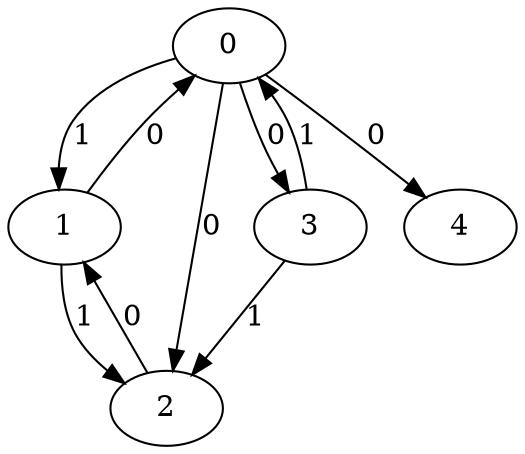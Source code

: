 // Source:1864 Canonical: -1 1 0 0 0 0 -1 1 -1 -1 -1 0 -1 -1 -1 1 -1 1 -1 -1 -1 -1 -1 -1 -1
digraph HRA_from_1864_graph_000 {
  0 -> 1 [label="1"];
  0 -> 2 [label="0"];
  0 -> 3 [label="0"];
  1 -> 0 [label="0"];
  1 -> 2 [label="1"];
  2 -> 1 [label="0"];
  3 -> 0 [label="1"];
  3 -> 2 [label="1"];
  0 -> 4 [label="0"];
}

// Source:1864 Canonical: -1 1 0 0 0 0 -1 1 -1 -1 -1 0 -1 -1 -1 1 -1 1 -1 -1 0 -1 -1 -1 -1
digraph HRA_from_1864_graph_001 {
  0 -> 1 [label="1"];
  0 -> 2 [label="0"];
  0 -> 3 [label="0"];
  1 -> 0 [label="0"];
  1 -> 2 [label="1"];
  2 -> 1 [label="0"];
  3 -> 0 [label="1"];
  3 -> 2 [label="1"];
  0 -> 4 [label="0"];
  4 -> 0 [label="0"];
}

// Source:1864 Canonical: -1 1 0 0 -1 0 -1 1 -1 0 -1 0 -1 -1 -1 1 -1 1 -1 -1 -1 -1 -1 -1 -1
digraph HRA_from_1864_graph_002 {
  0 -> 1 [label="1"];
  0 -> 2 [label="0"];
  0 -> 3 [label="0"];
  1 -> 0 [label="0"];
  1 -> 2 [label="1"];
  2 -> 1 [label="0"];
  3 -> 0 [label="1"];
  3 -> 2 [label="1"];
  1 -> 4 [label="0"];
}

// Source:1864 Canonical: -1 1 0 0 0 0 -1 1 -1 0 -1 0 -1 -1 -1 1 -1 1 -1 -1 -1 -1 -1 -1 -1
digraph HRA_from_1864_graph_003 {
  0 -> 1 [label="1"];
  0 -> 2 [label="0"];
  0 -> 3 [label="0"];
  1 -> 0 [label="0"];
  1 -> 2 [label="1"];
  2 -> 1 [label="0"];
  3 -> 0 [label="1"];
  3 -> 2 [label="1"];
  0 -> 4 [label="0"];
  1 -> 4 [label="0"];
}

// Source:1864 Canonical: -1 1 0 0 -1 0 -1 1 -1 0 -1 0 -1 -1 -1 1 -1 1 -1 -1 0 -1 -1 -1 -1
digraph HRA_from_1864_graph_004 {
  0 -> 1 [label="1"];
  0 -> 2 [label="0"];
  0 -> 3 [label="0"];
  1 -> 0 [label="0"];
  1 -> 2 [label="1"];
  2 -> 1 [label="0"];
  3 -> 0 [label="1"];
  3 -> 2 [label="1"];
  4 -> 0 [label="0"];
  1 -> 4 [label="0"];
}

// Source:1864 Canonical: -1 1 0 0 0 0 -1 1 -1 0 -1 0 -1 -1 -1 1 -1 1 -1 -1 0 -1 -1 -1 -1
digraph HRA_from_1864_graph_005 {
  0 -> 1 [label="1"];
  0 -> 2 [label="0"];
  0 -> 3 [label="0"];
  1 -> 0 [label="0"];
  1 -> 2 [label="1"];
  2 -> 1 [label="0"];
  3 -> 0 [label="1"];
  3 -> 2 [label="1"];
  0 -> 4 [label="0"];
  4 -> 0 [label="0"];
  1 -> 4 [label="0"];
}

// Source:1864 Canonical: -1 1 0 0 0 0 -1 1 -1 -1 -1 0 -1 -1 -1 1 -1 1 -1 -1 -1 0 -1 -1 -1
digraph HRA_from_1864_graph_006 {
  0 -> 1 [label="1"];
  0 -> 2 [label="0"];
  0 -> 3 [label="0"];
  1 -> 0 [label="0"];
  1 -> 2 [label="1"];
  2 -> 1 [label="0"];
  3 -> 0 [label="1"];
  3 -> 2 [label="1"];
  0 -> 4 [label="0"];
  4 -> 1 [label="0"];
}

// Source:1864 Canonical: -1 1 0 0 0 0 -1 1 -1 -1 -1 0 -1 -1 -1 1 -1 1 -1 -1 0 0 -1 -1 -1
digraph HRA_from_1864_graph_007 {
  0 -> 1 [label="1"];
  0 -> 2 [label="0"];
  0 -> 3 [label="0"];
  1 -> 0 [label="0"];
  1 -> 2 [label="1"];
  2 -> 1 [label="0"];
  3 -> 0 [label="1"];
  3 -> 2 [label="1"];
  0 -> 4 [label="0"];
  4 -> 0 [label="0"];
  4 -> 1 [label="0"];
}

// Source:1864 Canonical: -1 1 0 0 -1 0 -1 1 -1 0 -1 0 -1 -1 -1 1 -1 1 -1 -1 -1 0 -1 -1 -1
digraph HRA_from_1864_graph_008 {
  0 -> 1 [label="1"];
  0 -> 2 [label="0"];
  0 -> 3 [label="0"];
  1 -> 0 [label="0"];
  1 -> 2 [label="1"];
  2 -> 1 [label="0"];
  3 -> 0 [label="1"];
  3 -> 2 [label="1"];
  1 -> 4 [label="0"];
  4 -> 1 [label="0"];
}

// Source:1864 Canonical: -1 1 0 0 0 0 -1 1 -1 0 -1 0 -1 -1 -1 1 -1 1 -1 -1 -1 0 -1 -1 -1
digraph HRA_from_1864_graph_009 {
  0 -> 1 [label="1"];
  0 -> 2 [label="0"];
  0 -> 3 [label="0"];
  1 -> 0 [label="0"];
  1 -> 2 [label="1"];
  2 -> 1 [label="0"];
  3 -> 0 [label="1"];
  3 -> 2 [label="1"];
  0 -> 4 [label="0"];
  1 -> 4 [label="0"];
  4 -> 1 [label="0"];
}

// Source:1864 Canonical: -1 1 0 0 -1 0 -1 1 -1 0 -1 0 -1 -1 -1 1 -1 1 -1 -1 0 0 -1 -1 -1
digraph HRA_from_1864_graph_010 {
  0 -> 1 [label="1"];
  0 -> 2 [label="0"];
  0 -> 3 [label="0"];
  1 -> 0 [label="0"];
  1 -> 2 [label="1"];
  2 -> 1 [label="0"];
  3 -> 0 [label="1"];
  3 -> 2 [label="1"];
  4 -> 0 [label="0"];
  1 -> 4 [label="0"];
  4 -> 1 [label="0"];
}

// Source:1864 Canonical: -1 1 0 0 0 0 -1 1 -1 0 -1 0 -1 -1 -1 1 -1 1 -1 -1 0 0 -1 -1 -1
digraph HRA_from_1864_graph_011 {
  0 -> 1 [label="1"];
  0 -> 2 [label="0"];
  0 -> 3 [label="0"];
  1 -> 0 [label="0"];
  1 -> 2 [label="1"];
  2 -> 1 [label="0"];
  3 -> 0 [label="1"];
  3 -> 2 [label="1"];
  0 -> 4 [label="0"];
  4 -> 0 [label="0"];
  1 -> 4 [label="0"];
  4 -> 1 [label="0"];
}

// Source:1864 Canonical: -1 1 0 0 -1 0 -1 1 -1 -1 -1 0 -1 -1 0 1 -1 1 -1 -1 -1 -1 -1 -1 -1
digraph HRA_from_1864_graph_012 {
  0 -> 1 [label="1"];
  0 -> 2 [label="0"];
  0 -> 3 [label="0"];
  1 -> 0 [label="0"];
  1 -> 2 [label="1"];
  2 -> 1 [label="0"];
  3 -> 0 [label="1"];
  3 -> 2 [label="1"];
  2 -> 4 [label="0"];
}

// Source:1864 Canonical: -1 1 0 0 0 0 -1 1 -1 -1 -1 0 -1 -1 0 1 -1 1 -1 -1 -1 -1 -1 -1 -1
digraph HRA_from_1864_graph_013 {
  0 -> 1 [label="1"];
  0 -> 2 [label="0"];
  0 -> 3 [label="0"];
  1 -> 0 [label="0"];
  1 -> 2 [label="1"];
  2 -> 1 [label="0"];
  3 -> 0 [label="1"];
  3 -> 2 [label="1"];
  0 -> 4 [label="0"];
  2 -> 4 [label="0"];
}

// Source:1864 Canonical: -1 1 0 0 -1 0 -1 1 -1 -1 -1 0 -1 -1 0 1 -1 1 -1 -1 0 -1 -1 -1 -1
digraph HRA_from_1864_graph_014 {
  0 -> 1 [label="1"];
  0 -> 2 [label="0"];
  0 -> 3 [label="0"];
  1 -> 0 [label="0"];
  1 -> 2 [label="1"];
  2 -> 1 [label="0"];
  3 -> 0 [label="1"];
  3 -> 2 [label="1"];
  4 -> 0 [label="0"];
  2 -> 4 [label="0"];
}

// Source:1864 Canonical: -1 1 0 0 0 0 -1 1 -1 -1 -1 0 -1 -1 0 1 -1 1 -1 -1 0 -1 -1 -1 -1
digraph HRA_from_1864_graph_015 {
  0 -> 1 [label="1"];
  0 -> 2 [label="0"];
  0 -> 3 [label="0"];
  1 -> 0 [label="0"];
  1 -> 2 [label="1"];
  2 -> 1 [label="0"];
  3 -> 0 [label="1"];
  3 -> 2 [label="1"];
  0 -> 4 [label="0"];
  4 -> 0 [label="0"];
  2 -> 4 [label="0"];
}

// Source:1864 Canonical: -1 1 0 0 -1 0 -1 1 -1 0 -1 0 -1 -1 0 1 -1 1 -1 -1 -1 -1 -1 -1 -1
digraph HRA_from_1864_graph_016 {
  0 -> 1 [label="1"];
  0 -> 2 [label="0"];
  0 -> 3 [label="0"];
  1 -> 0 [label="0"];
  1 -> 2 [label="1"];
  2 -> 1 [label="0"];
  3 -> 0 [label="1"];
  3 -> 2 [label="1"];
  1 -> 4 [label="0"];
  2 -> 4 [label="0"];
}

// Source:1864 Canonical: -1 1 0 0 0 0 -1 1 -1 0 -1 0 -1 -1 0 1 -1 1 -1 -1 -1 -1 -1 -1 -1
digraph HRA_from_1864_graph_017 {
  0 -> 1 [label="1"];
  0 -> 2 [label="0"];
  0 -> 3 [label="0"];
  1 -> 0 [label="0"];
  1 -> 2 [label="1"];
  2 -> 1 [label="0"];
  3 -> 0 [label="1"];
  3 -> 2 [label="1"];
  0 -> 4 [label="0"];
  1 -> 4 [label="0"];
  2 -> 4 [label="0"];
}

// Source:1864 Canonical: -1 1 0 0 -1 0 -1 1 -1 0 -1 0 -1 -1 0 1 -1 1 -1 -1 0 -1 -1 -1 -1
digraph HRA_from_1864_graph_018 {
  0 -> 1 [label="1"];
  0 -> 2 [label="0"];
  0 -> 3 [label="0"];
  1 -> 0 [label="0"];
  1 -> 2 [label="1"];
  2 -> 1 [label="0"];
  3 -> 0 [label="1"];
  3 -> 2 [label="1"];
  4 -> 0 [label="0"];
  1 -> 4 [label="0"];
  2 -> 4 [label="0"];
}

// Source:1864 Canonical: -1 1 0 0 0 0 -1 1 -1 0 -1 0 -1 -1 0 1 -1 1 -1 -1 0 -1 -1 -1 -1
digraph HRA_from_1864_graph_019 {
  0 -> 1 [label="1"];
  0 -> 2 [label="0"];
  0 -> 3 [label="0"];
  1 -> 0 [label="0"];
  1 -> 2 [label="1"];
  2 -> 1 [label="0"];
  3 -> 0 [label="1"];
  3 -> 2 [label="1"];
  0 -> 4 [label="0"];
  4 -> 0 [label="0"];
  1 -> 4 [label="0"];
  2 -> 4 [label="0"];
}

// Source:1864 Canonical: -1 1 0 0 -1 0 -1 1 -1 -1 -1 0 -1 -1 0 1 -1 1 -1 -1 -1 0 -1 -1 -1
digraph HRA_from_1864_graph_020 {
  0 -> 1 [label="1"];
  0 -> 2 [label="0"];
  0 -> 3 [label="0"];
  1 -> 0 [label="0"];
  1 -> 2 [label="1"];
  2 -> 1 [label="0"];
  3 -> 0 [label="1"];
  3 -> 2 [label="1"];
  4 -> 1 [label="0"];
  2 -> 4 [label="0"];
}

// Source:1864 Canonical: -1 1 0 0 0 0 -1 1 -1 -1 -1 0 -1 -1 0 1 -1 1 -1 -1 -1 0 -1 -1 -1
digraph HRA_from_1864_graph_021 {
  0 -> 1 [label="1"];
  0 -> 2 [label="0"];
  0 -> 3 [label="0"];
  1 -> 0 [label="0"];
  1 -> 2 [label="1"];
  2 -> 1 [label="0"];
  3 -> 0 [label="1"];
  3 -> 2 [label="1"];
  0 -> 4 [label="0"];
  4 -> 1 [label="0"];
  2 -> 4 [label="0"];
}

// Source:1864 Canonical: -1 1 0 0 -1 0 -1 1 -1 -1 -1 0 -1 -1 0 1 -1 1 -1 -1 0 0 -1 -1 -1
digraph HRA_from_1864_graph_022 {
  0 -> 1 [label="1"];
  0 -> 2 [label="0"];
  0 -> 3 [label="0"];
  1 -> 0 [label="0"];
  1 -> 2 [label="1"];
  2 -> 1 [label="0"];
  3 -> 0 [label="1"];
  3 -> 2 [label="1"];
  4 -> 0 [label="0"];
  4 -> 1 [label="0"];
  2 -> 4 [label="0"];
}

// Source:1864 Canonical: -1 1 0 0 0 0 -1 1 -1 -1 -1 0 -1 -1 0 1 -1 1 -1 -1 0 0 -1 -1 -1
digraph HRA_from_1864_graph_023 {
  0 -> 1 [label="1"];
  0 -> 2 [label="0"];
  0 -> 3 [label="0"];
  1 -> 0 [label="0"];
  1 -> 2 [label="1"];
  2 -> 1 [label="0"];
  3 -> 0 [label="1"];
  3 -> 2 [label="1"];
  0 -> 4 [label="0"];
  4 -> 0 [label="0"];
  4 -> 1 [label="0"];
  2 -> 4 [label="0"];
}

// Source:1864 Canonical: -1 1 0 0 -1 0 -1 1 -1 0 -1 0 -1 -1 0 1 -1 1 -1 -1 -1 0 -1 -1 -1
digraph HRA_from_1864_graph_024 {
  0 -> 1 [label="1"];
  0 -> 2 [label="0"];
  0 -> 3 [label="0"];
  1 -> 0 [label="0"];
  1 -> 2 [label="1"];
  2 -> 1 [label="0"];
  3 -> 0 [label="1"];
  3 -> 2 [label="1"];
  1 -> 4 [label="0"];
  4 -> 1 [label="0"];
  2 -> 4 [label="0"];
}

// Source:1864 Canonical: -1 1 0 0 0 0 -1 1 -1 0 -1 0 -1 -1 0 1 -1 1 -1 -1 -1 0 -1 -1 -1
digraph HRA_from_1864_graph_025 {
  0 -> 1 [label="1"];
  0 -> 2 [label="0"];
  0 -> 3 [label="0"];
  1 -> 0 [label="0"];
  1 -> 2 [label="1"];
  2 -> 1 [label="0"];
  3 -> 0 [label="1"];
  3 -> 2 [label="1"];
  0 -> 4 [label="0"];
  1 -> 4 [label="0"];
  4 -> 1 [label="0"];
  2 -> 4 [label="0"];
}

// Source:1864 Canonical: -1 1 0 0 -1 0 -1 1 -1 0 -1 0 -1 -1 0 1 -1 1 -1 -1 0 0 -1 -1 -1
digraph HRA_from_1864_graph_026 {
  0 -> 1 [label="1"];
  0 -> 2 [label="0"];
  0 -> 3 [label="0"];
  1 -> 0 [label="0"];
  1 -> 2 [label="1"];
  2 -> 1 [label="0"];
  3 -> 0 [label="1"];
  3 -> 2 [label="1"];
  4 -> 0 [label="0"];
  1 -> 4 [label="0"];
  4 -> 1 [label="0"];
  2 -> 4 [label="0"];
}

// Source:1864 Canonical: -1 1 0 0 0 0 -1 1 -1 0 -1 0 -1 -1 0 1 -1 1 -1 -1 0 0 -1 -1 -1
digraph HRA_from_1864_graph_027 {
  0 -> 1 [label="1"];
  0 -> 2 [label="0"];
  0 -> 3 [label="0"];
  1 -> 0 [label="0"];
  1 -> 2 [label="1"];
  2 -> 1 [label="0"];
  3 -> 0 [label="1"];
  3 -> 2 [label="1"];
  0 -> 4 [label="0"];
  4 -> 0 [label="0"];
  1 -> 4 [label="0"];
  4 -> 1 [label="0"];
  2 -> 4 [label="0"];
}

// Source:1864 Canonical: -1 1 0 0 0 0 -1 1 -1 -1 -1 0 -1 -1 -1 1 -1 1 -1 -1 -1 -1 0 -1 -1
digraph HRA_from_1864_graph_028 {
  0 -> 1 [label="1"];
  0 -> 2 [label="0"];
  0 -> 3 [label="0"];
  1 -> 0 [label="0"];
  1 -> 2 [label="1"];
  2 -> 1 [label="0"];
  3 -> 0 [label="1"];
  3 -> 2 [label="1"];
  0 -> 4 [label="0"];
  4 -> 2 [label="0"];
}

// Source:1864 Canonical: -1 1 0 0 0 0 -1 1 -1 -1 -1 0 -1 -1 -1 1 -1 1 -1 -1 0 -1 0 -1 -1
digraph HRA_from_1864_graph_029 {
  0 -> 1 [label="1"];
  0 -> 2 [label="0"];
  0 -> 3 [label="0"];
  1 -> 0 [label="0"];
  1 -> 2 [label="1"];
  2 -> 1 [label="0"];
  3 -> 0 [label="1"];
  3 -> 2 [label="1"];
  0 -> 4 [label="0"];
  4 -> 0 [label="0"];
  4 -> 2 [label="0"];
}

// Source:1864 Canonical: -1 1 0 0 -1 0 -1 1 -1 0 -1 0 -1 -1 -1 1 -1 1 -1 -1 -1 -1 0 -1 -1
digraph HRA_from_1864_graph_030 {
  0 -> 1 [label="1"];
  0 -> 2 [label="0"];
  0 -> 3 [label="0"];
  1 -> 0 [label="0"];
  1 -> 2 [label="1"];
  2 -> 1 [label="0"];
  3 -> 0 [label="1"];
  3 -> 2 [label="1"];
  1 -> 4 [label="0"];
  4 -> 2 [label="0"];
}

// Source:1864 Canonical: -1 1 0 0 0 0 -1 1 -1 0 -1 0 -1 -1 -1 1 -1 1 -1 -1 -1 -1 0 -1 -1
digraph HRA_from_1864_graph_031 {
  0 -> 1 [label="1"];
  0 -> 2 [label="0"];
  0 -> 3 [label="0"];
  1 -> 0 [label="0"];
  1 -> 2 [label="1"];
  2 -> 1 [label="0"];
  3 -> 0 [label="1"];
  3 -> 2 [label="1"];
  0 -> 4 [label="0"];
  1 -> 4 [label="0"];
  4 -> 2 [label="0"];
}

// Source:1864 Canonical: -1 1 0 0 -1 0 -1 1 -1 0 -1 0 -1 -1 -1 1 -1 1 -1 -1 0 -1 0 -1 -1
digraph HRA_from_1864_graph_032 {
  0 -> 1 [label="1"];
  0 -> 2 [label="0"];
  0 -> 3 [label="0"];
  1 -> 0 [label="0"];
  1 -> 2 [label="1"];
  2 -> 1 [label="0"];
  3 -> 0 [label="1"];
  3 -> 2 [label="1"];
  4 -> 0 [label="0"];
  1 -> 4 [label="0"];
  4 -> 2 [label="0"];
}

// Source:1864 Canonical: -1 1 0 0 0 0 -1 1 -1 0 -1 0 -1 -1 -1 1 -1 1 -1 -1 0 -1 0 -1 -1
digraph HRA_from_1864_graph_033 {
  0 -> 1 [label="1"];
  0 -> 2 [label="0"];
  0 -> 3 [label="0"];
  1 -> 0 [label="0"];
  1 -> 2 [label="1"];
  2 -> 1 [label="0"];
  3 -> 0 [label="1"];
  3 -> 2 [label="1"];
  0 -> 4 [label="0"];
  4 -> 0 [label="0"];
  1 -> 4 [label="0"];
  4 -> 2 [label="0"];
}

// Source:1864 Canonical: -1 1 0 0 0 0 -1 1 -1 -1 -1 0 -1 -1 -1 1 -1 1 -1 -1 -1 0 0 -1 -1
digraph HRA_from_1864_graph_034 {
  0 -> 1 [label="1"];
  0 -> 2 [label="0"];
  0 -> 3 [label="0"];
  1 -> 0 [label="0"];
  1 -> 2 [label="1"];
  2 -> 1 [label="0"];
  3 -> 0 [label="1"];
  3 -> 2 [label="1"];
  0 -> 4 [label="0"];
  4 -> 1 [label="0"];
  4 -> 2 [label="0"];
}

// Source:1864 Canonical: -1 1 0 0 0 0 -1 1 -1 -1 -1 0 -1 -1 -1 1 -1 1 -1 -1 0 0 0 -1 -1
digraph HRA_from_1864_graph_035 {
  0 -> 1 [label="1"];
  0 -> 2 [label="0"];
  0 -> 3 [label="0"];
  1 -> 0 [label="0"];
  1 -> 2 [label="1"];
  2 -> 1 [label="0"];
  3 -> 0 [label="1"];
  3 -> 2 [label="1"];
  0 -> 4 [label="0"];
  4 -> 0 [label="0"];
  4 -> 1 [label="0"];
  4 -> 2 [label="0"];
}

// Source:1864 Canonical: -1 1 0 0 -1 0 -1 1 -1 0 -1 0 -1 -1 -1 1 -1 1 -1 -1 -1 0 0 -1 -1
digraph HRA_from_1864_graph_036 {
  0 -> 1 [label="1"];
  0 -> 2 [label="0"];
  0 -> 3 [label="0"];
  1 -> 0 [label="0"];
  1 -> 2 [label="1"];
  2 -> 1 [label="0"];
  3 -> 0 [label="1"];
  3 -> 2 [label="1"];
  1 -> 4 [label="0"];
  4 -> 1 [label="0"];
  4 -> 2 [label="0"];
}

// Source:1864 Canonical: -1 1 0 0 0 0 -1 1 -1 0 -1 0 -1 -1 -1 1 -1 1 -1 -1 -1 0 0 -1 -1
digraph HRA_from_1864_graph_037 {
  0 -> 1 [label="1"];
  0 -> 2 [label="0"];
  0 -> 3 [label="0"];
  1 -> 0 [label="0"];
  1 -> 2 [label="1"];
  2 -> 1 [label="0"];
  3 -> 0 [label="1"];
  3 -> 2 [label="1"];
  0 -> 4 [label="0"];
  1 -> 4 [label="0"];
  4 -> 1 [label="0"];
  4 -> 2 [label="0"];
}

// Source:1864 Canonical: -1 1 0 0 -1 0 -1 1 -1 0 -1 0 -1 -1 -1 1 -1 1 -1 -1 0 0 0 -1 -1
digraph HRA_from_1864_graph_038 {
  0 -> 1 [label="1"];
  0 -> 2 [label="0"];
  0 -> 3 [label="0"];
  1 -> 0 [label="0"];
  1 -> 2 [label="1"];
  2 -> 1 [label="0"];
  3 -> 0 [label="1"];
  3 -> 2 [label="1"];
  4 -> 0 [label="0"];
  1 -> 4 [label="0"];
  4 -> 1 [label="0"];
  4 -> 2 [label="0"];
}

// Source:1864 Canonical: -1 1 0 0 0 0 -1 1 -1 0 -1 0 -1 -1 -1 1 -1 1 -1 -1 0 0 0 -1 -1
digraph HRA_from_1864_graph_039 {
  0 -> 1 [label="1"];
  0 -> 2 [label="0"];
  0 -> 3 [label="0"];
  1 -> 0 [label="0"];
  1 -> 2 [label="1"];
  2 -> 1 [label="0"];
  3 -> 0 [label="1"];
  3 -> 2 [label="1"];
  0 -> 4 [label="0"];
  4 -> 0 [label="0"];
  1 -> 4 [label="0"];
  4 -> 1 [label="0"];
  4 -> 2 [label="0"];
}

// Source:1864 Canonical: -1 1 0 0 -1 0 -1 1 -1 -1 -1 0 -1 -1 0 1 -1 1 -1 -1 -1 -1 0 -1 -1
digraph HRA_from_1864_graph_040 {
  0 -> 1 [label="1"];
  0 -> 2 [label="0"];
  0 -> 3 [label="0"];
  1 -> 0 [label="0"];
  1 -> 2 [label="1"];
  2 -> 1 [label="0"];
  3 -> 0 [label="1"];
  3 -> 2 [label="1"];
  2 -> 4 [label="0"];
  4 -> 2 [label="0"];
}

// Source:1864 Canonical: -1 1 0 0 0 0 -1 1 -1 -1 -1 0 -1 -1 0 1 -1 1 -1 -1 -1 -1 0 -1 -1
digraph HRA_from_1864_graph_041 {
  0 -> 1 [label="1"];
  0 -> 2 [label="0"];
  0 -> 3 [label="0"];
  1 -> 0 [label="0"];
  1 -> 2 [label="1"];
  2 -> 1 [label="0"];
  3 -> 0 [label="1"];
  3 -> 2 [label="1"];
  0 -> 4 [label="0"];
  2 -> 4 [label="0"];
  4 -> 2 [label="0"];
}

// Source:1864 Canonical: -1 1 0 0 -1 0 -1 1 -1 -1 -1 0 -1 -1 0 1 -1 1 -1 -1 0 -1 0 -1 -1
digraph HRA_from_1864_graph_042 {
  0 -> 1 [label="1"];
  0 -> 2 [label="0"];
  0 -> 3 [label="0"];
  1 -> 0 [label="0"];
  1 -> 2 [label="1"];
  2 -> 1 [label="0"];
  3 -> 0 [label="1"];
  3 -> 2 [label="1"];
  4 -> 0 [label="0"];
  2 -> 4 [label="0"];
  4 -> 2 [label="0"];
}

// Source:1864 Canonical: -1 1 0 0 0 0 -1 1 -1 -1 -1 0 -1 -1 0 1 -1 1 -1 -1 0 -1 0 -1 -1
digraph HRA_from_1864_graph_043 {
  0 -> 1 [label="1"];
  0 -> 2 [label="0"];
  0 -> 3 [label="0"];
  1 -> 0 [label="0"];
  1 -> 2 [label="1"];
  2 -> 1 [label="0"];
  3 -> 0 [label="1"];
  3 -> 2 [label="1"];
  0 -> 4 [label="0"];
  4 -> 0 [label="0"];
  2 -> 4 [label="0"];
  4 -> 2 [label="0"];
}

// Source:1864 Canonical: -1 1 0 0 -1 0 -1 1 -1 0 -1 0 -1 -1 0 1 -1 1 -1 -1 -1 -1 0 -1 -1
digraph HRA_from_1864_graph_044 {
  0 -> 1 [label="1"];
  0 -> 2 [label="0"];
  0 -> 3 [label="0"];
  1 -> 0 [label="0"];
  1 -> 2 [label="1"];
  2 -> 1 [label="0"];
  3 -> 0 [label="1"];
  3 -> 2 [label="1"];
  1 -> 4 [label="0"];
  2 -> 4 [label="0"];
  4 -> 2 [label="0"];
}

// Source:1864 Canonical: -1 1 0 0 0 0 -1 1 -1 0 -1 0 -1 -1 0 1 -1 1 -1 -1 -1 -1 0 -1 -1
digraph HRA_from_1864_graph_045 {
  0 -> 1 [label="1"];
  0 -> 2 [label="0"];
  0 -> 3 [label="0"];
  1 -> 0 [label="0"];
  1 -> 2 [label="1"];
  2 -> 1 [label="0"];
  3 -> 0 [label="1"];
  3 -> 2 [label="1"];
  0 -> 4 [label="0"];
  1 -> 4 [label="0"];
  2 -> 4 [label="0"];
  4 -> 2 [label="0"];
}

// Source:1864 Canonical: -1 1 0 0 -1 0 -1 1 -1 0 -1 0 -1 -1 0 1 -1 1 -1 -1 0 -1 0 -1 -1
digraph HRA_from_1864_graph_046 {
  0 -> 1 [label="1"];
  0 -> 2 [label="0"];
  0 -> 3 [label="0"];
  1 -> 0 [label="0"];
  1 -> 2 [label="1"];
  2 -> 1 [label="0"];
  3 -> 0 [label="1"];
  3 -> 2 [label="1"];
  4 -> 0 [label="0"];
  1 -> 4 [label="0"];
  2 -> 4 [label="0"];
  4 -> 2 [label="0"];
}

// Source:1864 Canonical: -1 1 0 0 0 0 -1 1 -1 0 -1 0 -1 -1 0 1 -1 1 -1 -1 0 -1 0 -1 -1
digraph HRA_from_1864_graph_047 {
  0 -> 1 [label="1"];
  0 -> 2 [label="0"];
  0 -> 3 [label="0"];
  1 -> 0 [label="0"];
  1 -> 2 [label="1"];
  2 -> 1 [label="0"];
  3 -> 0 [label="1"];
  3 -> 2 [label="1"];
  0 -> 4 [label="0"];
  4 -> 0 [label="0"];
  1 -> 4 [label="0"];
  2 -> 4 [label="0"];
  4 -> 2 [label="0"];
}

// Source:1864 Canonical: -1 1 0 0 -1 0 -1 1 -1 -1 -1 0 -1 -1 0 1 -1 1 -1 -1 -1 0 0 -1 -1
digraph HRA_from_1864_graph_048 {
  0 -> 1 [label="1"];
  0 -> 2 [label="0"];
  0 -> 3 [label="0"];
  1 -> 0 [label="0"];
  1 -> 2 [label="1"];
  2 -> 1 [label="0"];
  3 -> 0 [label="1"];
  3 -> 2 [label="1"];
  4 -> 1 [label="0"];
  2 -> 4 [label="0"];
  4 -> 2 [label="0"];
}

// Source:1864 Canonical: -1 1 0 0 0 0 -1 1 -1 -1 -1 0 -1 -1 0 1 -1 1 -1 -1 -1 0 0 -1 -1
digraph HRA_from_1864_graph_049 {
  0 -> 1 [label="1"];
  0 -> 2 [label="0"];
  0 -> 3 [label="0"];
  1 -> 0 [label="0"];
  1 -> 2 [label="1"];
  2 -> 1 [label="0"];
  3 -> 0 [label="1"];
  3 -> 2 [label="1"];
  0 -> 4 [label="0"];
  4 -> 1 [label="0"];
  2 -> 4 [label="0"];
  4 -> 2 [label="0"];
}

// Source:1864 Canonical: -1 1 0 0 -1 0 -1 1 -1 -1 -1 0 -1 -1 0 1 -1 1 -1 -1 0 0 0 -1 -1
digraph HRA_from_1864_graph_050 {
  0 -> 1 [label="1"];
  0 -> 2 [label="0"];
  0 -> 3 [label="0"];
  1 -> 0 [label="0"];
  1 -> 2 [label="1"];
  2 -> 1 [label="0"];
  3 -> 0 [label="1"];
  3 -> 2 [label="1"];
  4 -> 0 [label="0"];
  4 -> 1 [label="0"];
  2 -> 4 [label="0"];
  4 -> 2 [label="0"];
}

// Source:1864 Canonical: -1 1 0 0 0 0 -1 1 -1 -1 -1 0 -1 -1 0 1 -1 1 -1 -1 0 0 0 -1 -1
digraph HRA_from_1864_graph_051 {
  0 -> 1 [label="1"];
  0 -> 2 [label="0"];
  0 -> 3 [label="0"];
  1 -> 0 [label="0"];
  1 -> 2 [label="1"];
  2 -> 1 [label="0"];
  3 -> 0 [label="1"];
  3 -> 2 [label="1"];
  0 -> 4 [label="0"];
  4 -> 0 [label="0"];
  4 -> 1 [label="0"];
  2 -> 4 [label="0"];
  4 -> 2 [label="0"];
}

// Source:1864 Canonical: -1 1 0 0 -1 0 -1 1 -1 0 -1 0 -1 -1 0 1 -1 1 -1 -1 -1 0 0 -1 -1
digraph HRA_from_1864_graph_052 {
  0 -> 1 [label="1"];
  0 -> 2 [label="0"];
  0 -> 3 [label="0"];
  1 -> 0 [label="0"];
  1 -> 2 [label="1"];
  2 -> 1 [label="0"];
  3 -> 0 [label="1"];
  3 -> 2 [label="1"];
  1 -> 4 [label="0"];
  4 -> 1 [label="0"];
  2 -> 4 [label="0"];
  4 -> 2 [label="0"];
}

// Source:1864 Canonical: -1 1 0 0 0 0 -1 1 -1 0 -1 0 -1 -1 0 1 -1 1 -1 -1 -1 0 0 -1 -1
digraph HRA_from_1864_graph_053 {
  0 -> 1 [label="1"];
  0 -> 2 [label="0"];
  0 -> 3 [label="0"];
  1 -> 0 [label="0"];
  1 -> 2 [label="1"];
  2 -> 1 [label="0"];
  3 -> 0 [label="1"];
  3 -> 2 [label="1"];
  0 -> 4 [label="0"];
  1 -> 4 [label="0"];
  4 -> 1 [label="0"];
  2 -> 4 [label="0"];
  4 -> 2 [label="0"];
}

// Source:1864 Canonical: -1 1 0 0 -1 0 -1 1 -1 0 -1 0 -1 -1 0 1 -1 1 -1 -1 0 0 0 -1 -1
digraph HRA_from_1864_graph_054 {
  0 -> 1 [label="1"];
  0 -> 2 [label="0"];
  0 -> 3 [label="0"];
  1 -> 0 [label="0"];
  1 -> 2 [label="1"];
  2 -> 1 [label="0"];
  3 -> 0 [label="1"];
  3 -> 2 [label="1"];
  4 -> 0 [label="0"];
  1 -> 4 [label="0"];
  4 -> 1 [label="0"];
  2 -> 4 [label="0"];
  4 -> 2 [label="0"];
}

// Source:1864 Canonical: -1 1 0 0 0 0 -1 1 -1 0 -1 0 -1 -1 0 1 -1 1 -1 -1 0 0 0 -1 -1
digraph HRA_from_1864_graph_055 {
  0 -> 1 [label="1"];
  0 -> 2 [label="0"];
  0 -> 3 [label="0"];
  1 -> 0 [label="0"];
  1 -> 2 [label="1"];
  2 -> 1 [label="0"];
  3 -> 0 [label="1"];
  3 -> 2 [label="1"];
  0 -> 4 [label="0"];
  4 -> 0 [label="0"];
  1 -> 4 [label="0"];
  4 -> 1 [label="0"];
  2 -> 4 [label="0"];
  4 -> 2 [label="0"];
}

// Source:1864 Canonical: -1 1 0 0 -1 0 -1 1 -1 -1 -1 0 -1 -1 -1 1 -1 1 -1 0 -1 -1 -1 -1 -1
digraph HRA_from_1864_graph_056 {
  0 -> 1 [label="1"];
  0 -> 2 [label="0"];
  0 -> 3 [label="0"];
  1 -> 0 [label="0"];
  1 -> 2 [label="1"];
  2 -> 1 [label="0"];
  3 -> 0 [label="1"];
  3 -> 2 [label="1"];
  3 -> 4 [label="0"];
}

// Source:1864 Canonical: -1 1 0 0 0 0 -1 1 -1 -1 -1 0 -1 -1 -1 1 -1 1 -1 0 -1 -1 -1 -1 -1
digraph HRA_from_1864_graph_057 {
  0 -> 1 [label="1"];
  0 -> 2 [label="0"];
  0 -> 3 [label="0"];
  1 -> 0 [label="0"];
  1 -> 2 [label="1"];
  2 -> 1 [label="0"];
  3 -> 0 [label="1"];
  3 -> 2 [label="1"];
  0 -> 4 [label="0"];
  3 -> 4 [label="0"];
}

// Source:1864 Canonical: -1 1 0 0 -1 0 -1 1 -1 -1 -1 0 -1 -1 -1 1 -1 1 -1 0 0 -1 -1 -1 -1
digraph HRA_from_1864_graph_058 {
  0 -> 1 [label="1"];
  0 -> 2 [label="0"];
  0 -> 3 [label="0"];
  1 -> 0 [label="0"];
  1 -> 2 [label="1"];
  2 -> 1 [label="0"];
  3 -> 0 [label="1"];
  3 -> 2 [label="1"];
  4 -> 0 [label="0"];
  3 -> 4 [label="0"];
}

// Source:1864 Canonical: -1 1 0 0 0 0 -1 1 -1 -1 -1 0 -1 -1 -1 1 -1 1 -1 0 0 -1 -1 -1 -1
digraph HRA_from_1864_graph_059 {
  0 -> 1 [label="1"];
  0 -> 2 [label="0"];
  0 -> 3 [label="0"];
  1 -> 0 [label="0"];
  1 -> 2 [label="1"];
  2 -> 1 [label="0"];
  3 -> 0 [label="1"];
  3 -> 2 [label="1"];
  0 -> 4 [label="0"];
  4 -> 0 [label="0"];
  3 -> 4 [label="0"];
}

// Source:1864 Canonical: -1 1 0 0 -1 0 -1 1 -1 0 -1 0 -1 -1 -1 1 -1 1 -1 0 -1 -1 -1 -1 -1
digraph HRA_from_1864_graph_060 {
  0 -> 1 [label="1"];
  0 -> 2 [label="0"];
  0 -> 3 [label="0"];
  1 -> 0 [label="0"];
  1 -> 2 [label="1"];
  2 -> 1 [label="0"];
  3 -> 0 [label="1"];
  3 -> 2 [label="1"];
  1 -> 4 [label="0"];
  3 -> 4 [label="0"];
}

// Source:1864 Canonical: -1 1 0 0 0 0 -1 1 -1 0 -1 0 -1 -1 -1 1 -1 1 -1 0 -1 -1 -1 -1 -1
digraph HRA_from_1864_graph_061 {
  0 -> 1 [label="1"];
  0 -> 2 [label="0"];
  0 -> 3 [label="0"];
  1 -> 0 [label="0"];
  1 -> 2 [label="1"];
  2 -> 1 [label="0"];
  3 -> 0 [label="1"];
  3 -> 2 [label="1"];
  0 -> 4 [label="0"];
  1 -> 4 [label="0"];
  3 -> 4 [label="0"];
}

// Source:1864 Canonical: -1 1 0 0 -1 0 -1 1 -1 0 -1 0 -1 -1 -1 1 -1 1 -1 0 0 -1 -1 -1 -1
digraph HRA_from_1864_graph_062 {
  0 -> 1 [label="1"];
  0 -> 2 [label="0"];
  0 -> 3 [label="0"];
  1 -> 0 [label="0"];
  1 -> 2 [label="1"];
  2 -> 1 [label="0"];
  3 -> 0 [label="1"];
  3 -> 2 [label="1"];
  4 -> 0 [label="0"];
  1 -> 4 [label="0"];
  3 -> 4 [label="0"];
}

// Source:1864 Canonical: -1 1 0 0 0 0 -1 1 -1 0 -1 0 -1 -1 -1 1 -1 1 -1 0 0 -1 -1 -1 -1
digraph HRA_from_1864_graph_063 {
  0 -> 1 [label="1"];
  0 -> 2 [label="0"];
  0 -> 3 [label="0"];
  1 -> 0 [label="0"];
  1 -> 2 [label="1"];
  2 -> 1 [label="0"];
  3 -> 0 [label="1"];
  3 -> 2 [label="1"];
  0 -> 4 [label="0"];
  4 -> 0 [label="0"];
  1 -> 4 [label="0"];
  3 -> 4 [label="0"];
}

// Source:1864 Canonical: -1 1 0 0 -1 0 -1 1 -1 -1 -1 0 -1 -1 -1 1 -1 1 -1 0 -1 0 -1 -1 -1
digraph HRA_from_1864_graph_064 {
  0 -> 1 [label="1"];
  0 -> 2 [label="0"];
  0 -> 3 [label="0"];
  1 -> 0 [label="0"];
  1 -> 2 [label="1"];
  2 -> 1 [label="0"];
  3 -> 0 [label="1"];
  3 -> 2 [label="1"];
  4 -> 1 [label="0"];
  3 -> 4 [label="0"];
}

// Source:1864 Canonical: -1 1 0 0 0 0 -1 1 -1 -1 -1 0 -1 -1 -1 1 -1 1 -1 0 -1 0 -1 -1 -1
digraph HRA_from_1864_graph_065 {
  0 -> 1 [label="1"];
  0 -> 2 [label="0"];
  0 -> 3 [label="0"];
  1 -> 0 [label="0"];
  1 -> 2 [label="1"];
  2 -> 1 [label="0"];
  3 -> 0 [label="1"];
  3 -> 2 [label="1"];
  0 -> 4 [label="0"];
  4 -> 1 [label="0"];
  3 -> 4 [label="0"];
}

// Source:1864 Canonical: -1 1 0 0 -1 0 -1 1 -1 -1 -1 0 -1 -1 -1 1 -1 1 -1 0 0 0 -1 -1 -1
digraph HRA_from_1864_graph_066 {
  0 -> 1 [label="1"];
  0 -> 2 [label="0"];
  0 -> 3 [label="0"];
  1 -> 0 [label="0"];
  1 -> 2 [label="1"];
  2 -> 1 [label="0"];
  3 -> 0 [label="1"];
  3 -> 2 [label="1"];
  4 -> 0 [label="0"];
  4 -> 1 [label="0"];
  3 -> 4 [label="0"];
}

// Source:1864 Canonical: -1 1 0 0 0 0 -1 1 -1 -1 -1 0 -1 -1 -1 1 -1 1 -1 0 0 0 -1 -1 -1
digraph HRA_from_1864_graph_067 {
  0 -> 1 [label="1"];
  0 -> 2 [label="0"];
  0 -> 3 [label="0"];
  1 -> 0 [label="0"];
  1 -> 2 [label="1"];
  2 -> 1 [label="0"];
  3 -> 0 [label="1"];
  3 -> 2 [label="1"];
  0 -> 4 [label="0"];
  4 -> 0 [label="0"];
  4 -> 1 [label="0"];
  3 -> 4 [label="0"];
}

// Source:1864 Canonical: -1 1 0 0 -1 0 -1 1 -1 0 -1 0 -1 -1 -1 1 -1 1 -1 0 -1 0 -1 -1 -1
digraph HRA_from_1864_graph_068 {
  0 -> 1 [label="1"];
  0 -> 2 [label="0"];
  0 -> 3 [label="0"];
  1 -> 0 [label="0"];
  1 -> 2 [label="1"];
  2 -> 1 [label="0"];
  3 -> 0 [label="1"];
  3 -> 2 [label="1"];
  1 -> 4 [label="0"];
  4 -> 1 [label="0"];
  3 -> 4 [label="0"];
}

// Source:1864 Canonical: -1 1 0 0 0 0 -1 1 -1 0 -1 0 -1 -1 -1 1 -1 1 -1 0 -1 0 -1 -1 -1
digraph HRA_from_1864_graph_069 {
  0 -> 1 [label="1"];
  0 -> 2 [label="0"];
  0 -> 3 [label="0"];
  1 -> 0 [label="0"];
  1 -> 2 [label="1"];
  2 -> 1 [label="0"];
  3 -> 0 [label="1"];
  3 -> 2 [label="1"];
  0 -> 4 [label="0"];
  1 -> 4 [label="0"];
  4 -> 1 [label="0"];
  3 -> 4 [label="0"];
}

// Source:1864 Canonical: -1 1 0 0 -1 0 -1 1 -1 0 -1 0 -1 -1 -1 1 -1 1 -1 0 0 0 -1 -1 -1
digraph HRA_from_1864_graph_070 {
  0 -> 1 [label="1"];
  0 -> 2 [label="0"];
  0 -> 3 [label="0"];
  1 -> 0 [label="0"];
  1 -> 2 [label="1"];
  2 -> 1 [label="0"];
  3 -> 0 [label="1"];
  3 -> 2 [label="1"];
  4 -> 0 [label="0"];
  1 -> 4 [label="0"];
  4 -> 1 [label="0"];
  3 -> 4 [label="0"];
}

// Source:1864 Canonical: -1 1 0 0 0 0 -1 1 -1 0 -1 0 -1 -1 -1 1 -1 1 -1 0 0 0 -1 -1 -1
digraph HRA_from_1864_graph_071 {
  0 -> 1 [label="1"];
  0 -> 2 [label="0"];
  0 -> 3 [label="0"];
  1 -> 0 [label="0"];
  1 -> 2 [label="1"];
  2 -> 1 [label="0"];
  3 -> 0 [label="1"];
  3 -> 2 [label="1"];
  0 -> 4 [label="0"];
  4 -> 0 [label="0"];
  1 -> 4 [label="0"];
  4 -> 1 [label="0"];
  3 -> 4 [label="0"];
}

// Source:1864 Canonical: -1 1 0 0 -1 0 -1 1 -1 -1 -1 0 -1 -1 0 1 -1 1 -1 0 -1 -1 -1 -1 -1
digraph HRA_from_1864_graph_072 {
  0 -> 1 [label="1"];
  0 -> 2 [label="0"];
  0 -> 3 [label="0"];
  1 -> 0 [label="0"];
  1 -> 2 [label="1"];
  2 -> 1 [label="0"];
  3 -> 0 [label="1"];
  3 -> 2 [label="1"];
  2 -> 4 [label="0"];
  3 -> 4 [label="0"];
}

// Source:1864 Canonical: -1 1 0 0 0 0 -1 1 -1 -1 -1 0 -1 -1 0 1 -1 1 -1 0 -1 -1 -1 -1 -1
digraph HRA_from_1864_graph_073 {
  0 -> 1 [label="1"];
  0 -> 2 [label="0"];
  0 -> 3 [label="0"];
  1 -> 0 [label="0"];
  1 -> 2 [label="1"];
  2 -> 1 [label="0"];
  3 -> 0 [label="1"];
  3 -> 2 [label="1"];
  0 -> 4 [label="0"];
  2 -> 4 [label="0"];
  3 -> 4 [label="0"];
}

// Source:1864 Canonical: -1 1 0 0 -1 0 -1 1 -1 -1 -1 0 -1 -1 0 1 -1 1 -1 0 0 -1 -1 -1 -1
digraph HRA_from_1864_graph_074 {
  0 -> 1 [label="1"];
  0 -> 2 [label="0"];
  0 -> 3 [label="0"];
  1 -> 0 [label="0"];
  1 -> 2 [label="1"];
  2 -> 1 [label="0"];
  3 -> 0 [label="1"];
  3 -> 2 [label="1"];
  4 -> 0 [label="0"];
  2 -> 4 [label="0"];
  3 -> 4 [label="0"];
}

// Source:1864 Canonical: -1 1 0 0 0 0 -1 1 -1 -1 -1 0 -1 -1 0 1 -1 1 -1 0 0 -1 -1 -1 -1
digraph HRA_from_1864_graph_075 {
  0 -> 1 [label="1"];
  0 -> 2 [label="0"];
  0 -> 3 [label="0"];
  1 -> 0 [label="0"];
  1 -> 2 [label="1"];
  2 -> 1 [label="0"];
  3 -> 0 [label="1"];
  3 -> 2 [label="1"];
  0 -> 4 [label="0"];
  4 -> 0 [label="0"];
  2 -> 4 [label="0"];
  3 -> 4 [label="0"];
}

// Source:1864 Canonical: -1 1 0 0 -1 0 -1 1 -1 0 -1 0 -1 -1 0 1 -1 1 -1 0 -1 -1 -1 -1 -1
digraph HRA_from_1864_graph_076 {
  0 -> 1 [label="1"];
  0 -> 2 [label="0"];
  0 -> 3 [label="0"];
  1 -> 0 [label="0"];
  1 -> 2 [label="1"];
  2 -> 1 [label="0"];
  3 -> 0 [label="1"];
  3 -> 2 [label="1"];
  1 -> 4 [label="0"];
  2 -> 4 [label="0"];
  3 -> 4 [label="0"];
}

// Source:1864 Canonical: -1 1 0 0 0 0 -1 1 -1 0 -1 0 -1 -1 0 1 -1 1 -1 0 -1 -1 -1 -1 -1
digraph HRA_from_1864_graph_077 {
  0 -> 1 [label="1"];
  0 -> 2 [label="0"];
  0 -> 3 [label="0"];
  1 -> 0 [label="0"];
  1 -> 2 [label="1"];
  2 -> 1 [label="0"];
  3 -> 0 [label="1"];
  3 -> 2 [label="1"];
  0 -> 4 [label="0"];
  1 -> 4 [label="0"];
  2 -> 4 [label="0"];
  3 -> 4 [label="0"];
}

// Source:1864 Canonical: -1 1 0 0 -1 0 -1 1 -1 0 -1 0 -1 -1 0 1 -1 1 -1 0 0 -1 -1 -1 -1
digraph HRA_from_1864_graph_078 {
  0 -> 1 [label="1"];
  0 -> 2 [label="0"];
  0 -> 3 [label="0"];
  1 -> 0 [label="0"];
  1 -> 2 [label="1"];
  2 -> 1 [label="0"];
  3 -> 0 [label="1"];
  3 -> 2 [label="1"];
  4 -> 0 [label="0"];
  1 -> 4 [label="0"];
  2 -> 4 [label="0"];
  3 -> 4 [label="0"];
}

// Source:1864 Canonical: -1 1 0 0 0 0 -1 1 -1 0 -1 0 -1 -1 0 1 -1 1 -1 0 0 -1 -1 -1 -1
digraph HRA_from_1864_graph_079 {
  0 -> 1 [label="1"];
  0 -> 2 [label="0"];
  0 -> 3 [label="0"];
  1 -> 0 [label="0"];
  1 -> 2 [label="1"];
  2 -> 1 [label="0"];
  3 -> 0 [label="1"];
  3 -> 2 [label="1"];
  0 -> 4 [label="0"];
  4 -> 0 [label="0"];
  1 -> 4 [label="0"];
  2 -> 4 [label="0"];
  3 -> 4 [label="0"];
}

// Source:1864 Canonical: -1 1 0 0 -1 0 -1 1 -1 -1 -1 0 -1 -1 0 1 -1 1 -1 0 -1 0 -1 -1 -1
digraph HRA_from_1864_graph_080 {
  0 -> 1 [label="1"];
  0 -> 2 [label="0"];
  0 -> 3 [label="0"];
  1 -> 0 [label="0"];
  1 -> 2 [label="1"];
  2 -> 1 [label="0"];
  3 -> 0 [label="1"];
  3 -> 2 [label="1"];
  4 -> 1 [label="0"];
  2 -> 4 [label="0"];
  3 -> 4 [label="0"];
}

// Source:1864 Canonical: -1 1 0 0 0 0 -1 1 -1 -1 -1 0 -1 -1 0 1 -1 1 -1 0 -1 0 -1 -1 -1
digraph HRA_from_1864_graph_081 {
  0 -> 1 [label="1"];
  0 -> 2 [label="0"];
  0 -> 3 [label="0"];
  1 -> 0 [label="0"];
  1 -> 2 [label="1"];
  2 -> 1 [label="0"];
  3 -> 0 [label="1"];
  3 -> 2 [label="1"];
  0 -> 4 [label="0"];
  4 -> 1 [label="0"];
  2 -> 4 [label="0"];
  3 -> 4 [label="0"];
}

// Source:1864 Canonical: -1 1 0 0 -1 0 -1 1 -1 -1 -1 0 -1 -1 0 1 -1 1 -1 0 0 0 -1 -1 -1
digraph HRA_from_1864_graph_082 {
  0 -> 1 [label="1"];
  0 -> 2 [label="0"];
  0 -> 3 [label="0"];
  1 -> 0 [label="0"];
  1 -> 2 [label="1"];
  2 -> 1 [label="0"];
  3 -> 0 [label="1"];
  3 -> 2 [label="1"];
  4 -> 0 [label="0"];
  4 -> 1 [label="0"];
  2 -> 4 [label="0"];
  3 -> 4 [label="0"];
}

// Source:1864 Canonical: -1 1 0 0 0 0 -1 1 -1 -1 -1 0 -1 -1 0 1 -1 1 -1 0 0 0 -1 -1 -1
digraph HRA_from_1864_graph_083 {
  0 -> 1 [label="1"];
  0 -> 2 [label="0"];
  0 -> 3 [label="0"];
  1 -> 0 [label="0"];
  1 -> 2 [label="1"];
  2 -> 1 [label="0"];
  3 -> 0 [label="1"];
  3 -> 2 [label="1"];
  0 -> 4 [label="0"];
  4 -> 0 [label="0"];
  4 -> 1 [label="0"];
  2 -> 4 [label="0"];
  3 -> 4 [label="0"];
}

// Source:1864 Canonical: -1 1 0 0 -1 0 -1 1 -1 0 -1 0 -1 -1 0 1 -1 1 -1 0 -1 0 -1 -1 -1
digraph HRA_from_1864_graph_084 {
  0 -> 1 [label="1"];
  0 -> 2 [label="0"];
  0 -> 3 [label="0"];
  1 -> 0 [label="0"];
  1 -> 2 [label="1"];
  2 -> 1 [label="0"];
  3 -> 0 [label="1"];
  3 -> 2 [label="1"];
  1 -> 4 [label="0"];
  4 -> 1 [label="0"];
  2 -> 4 [label="0"];
  3 -> 4 [label="0"];
}

// Source:1864 Canonical: -1 1 0 0 0 0 -1 1 -1 0 -1 0 -1 -1 0 1 -1 1 -1 0 -1 0 -1 -1 -1
digraph HRA_from_1864_graph_085 {
  0 -> 1 [label="1"];
  0 -> 2 [label="0"];
  0 -> 3 [label="0"];
  1 -> 0 [label="0"];
  1 -> 2 [label="1"];
  2 -> 1 [label="0"];
  3 -> 0 [label="1"];
  3 -> 2 [label="1"];
  0 -> 4 [label="0"];
  1 -> 4 [label="0"];
  4 -> 1 [label="0"];
  2 -> 4 [label="0"];
  3 -> 4 [label="0"];
}

// Source:1864 Canonical: -1 1 0 0 -1 0 -1 1 -1 0 -1 0 -1 -1 0 1 -1 1 -1 0 0 0 -1 -1 -1
digraph HRA_from_1864_graph_086 {
  0 -> 1 [label="1"];
  0 -> 2 [label="0"];
  0 -> 3 [label="0"];
  1 -> 0 [label="0"];
  1 -> 2 [label="1"];
  2 -> 1 [label="0"];
  3 -> 0 [label="1"];
  3 -> 2 [label="1"];
  4 -> 0 [label="0"];
  1 -> 4 [label="0"];
  4 -> 1 [label="0"];
  2 -> 4 [label="0"];
  3 -> 4 [label="0"];
}

// Source:1864 Canonical: -1 1 0 0 0 0 -1 1 -1 0 -1 0 -1 -1 0 1 -1 1 -1 0 0 0 -1 -1 -1
digraph HRA_from_1864_graph_087 {
  0 -> 1 [label="1"];
  0 -> 2 [label="0"];
  0 -> 3 [label="0"];
  1 -> 0 [label="0"];
  1 -> 2 [label="1"];
  2 -> 1 [label="0"];
  3 -> 0 [label="1"];
  3 -> 2 [label="1"];
  0 -> 4 [label="0"];
  4 -> 0 [label="0"];
  1 -> 4 [label="0"];
  4 -> 1 [label="0"];
  2 -> 4 [label="0"];
  3 -> 4 [label="0"];
}

// Source:1864 Canonical: -1 1 0 0 -1 0 -1 1 -1 -1 -1 0 -1 -1 -1 1 -1 1 -1 0 -1 -1 0 -1 -1
digraph HRA_from_1864_graph_088 {
  0 -> 1 [label="1"];
  0 -> 2 [label="0"];
  0 -> 3 [label="0"];
  1 -> 0 [label="0"];
  1 -> 2 [label="1"];
  2 -> 1 [label="0"];
  3 -> 0 [label="1"];
  3 -> 2 [label="1"];
  4 -> 2 [label="0"];
  3 -> 4 [label="0"];
}

// Source:1864 Canonical: -1 1 0 0 0 0 -1 1 -1 -1 -1 0 -1 -1 -1 1 -1 1 -1 0 -1 -1 0 -1 -1
digraph HRA_from_1864_graph_089 {
  0 -> 1 [label="1"];
  0 -> 2 [label="0"];
  0 -> 3 [label="0"];
  1 -> 0 [label="0"];
  1 -> 2 [label="1"];
  2 -> 1 [label="0"];
  3 -> 0 [label="1"];
  3 -> 2 [label="1"];
  0 -> 4 [label="0"];
  4 -> 2 [label="0"];
  3 -> 4 [label="0"];
}

// Source:1864 Canonical: -1 1 0 0 -1 0 -1 1 -1 -1 -1 0 -1 -1 -1 1 -1 1 -1 0 0 -1 0 -1 -1
digraph HRA_from_1864_graph_090 {
  0 -> 1 [label="1"];
  0 -> 2 [label="0"];
  0 -> 3 [label="0"];
  1 -> 0 [label="0"];
  1 -> 2 [label="1"];
  2 -> 1 [label="0"];
  3 -> 0 [label="1"];
  3 -> 2 [label="1"];
  4 -> 0 [label="0"];
  4 -> 2 [label="0"];
  3 -> 4 [label="0"];
}

// Source:1864 Canonical: -1 1 0 0 0 0 -1 1 -1 -1 -1 0 -1 -1 -1 1 -1 1 -1 0 0 -1 0 -1 -1
digraph HRA_from_1864_graph_091 {
  0 -> 1 [label="1"];
  0 -> 2 [label="0"];
  0 -> 3 [label="0"];
  1 -> 0 [label="0"];
  1 -> 2 [label="1"];
  2 -> 1 [label="0"];
  3 -> 0 [label="1"];
  3 -> 2 [label="1"];
  0 -> 4 [label="0"];
  4 -> 0 [label="0"];
  4 -> 2 [label="0"];
  3 -> 4 [label="0"];
}

// Source:1864 Canonical: -1 1 0 0 -1 0 -1 1 -1 0 -1 0 -1 -1 -1 1 -1 1 -1 0 -1 -1 0 -1 -1
digraph HRA_from_1864_graph_092 {
  0 -> 1 [label="1"];
  0 -> 2 [label="0"];
  0 -> 3 [label="0"];
  1 -> 0 [label="0"];
  1 -> 2 [label="1"];
  2 -> 1 [label="0"];
  3 -> 0 [label="1"];
  3 -> 2 [label="1"];
  1 -> 4 [label="0"];
  4 -> 2 [label="0"];
  3 -> 4 [label="0"];
}

// Source:1864 Canonical: -1 1 0 0 0 0 -1 1 -1 0 -1 0 -1 -1 -1 1 -1 1 -1 0 -1 -1 0 -1 -1
digraph HRA_from_1864_graph_093 {
  0 -> 1 [label="1"];
  0 -> 2 [label="0"];
  0 -> 3 [label="0"];
  1 -> 0 [label="0"];
  1 -> 2 [label="1"];
  2 -> 1 [label="0"];
  3 -> 0 [label="1"];
  3 -> 2 [label="1"];
  0 -> 4 [label="0"];
  1 -> 4 [label="0"];
  4 -> 2 [label="0"];
  3 -> 4 [label="0"];
}

// Source:1864 Canonical: -1 1 0 0 -1 0 -1 1 -1 0 -1 0 -1 -1 -1 1 -1 1 -1 0 0 -1 0 -1 -1
digraph HRA_from_1864_graph_094 {
  0 -> 1 [label="1"];
  0 -> 2 [label="0"];
  0 -> 3 [label="0"];
  1 -> 0 [label="0"];
  1 -> 2 [label="1"];
  2 -> 1 [label="0"];
  3 -> 0 [label="1"];
  3 -> 2 [label="1"];
  4 -> 0 [label="0"];
  1 -> 4 [label="0"];
  4 -> 2 [label="0"];
  3 -> 4 [label="0"];
}

// Source:1864 Canonical: -1 1 0 0 0 0 -1 1 -1 0 -1 0 -1 -1 -1 1 -1 1 -1 0 0 -1 0 -1 -1
digraph HRA_from_1864_graph_095 {
  0 -> 1 [label="1"];
  0 -> 2 [label="0"];
  0 -> 3 [label="0"];
  1 -> 0 [label="0"];
  1 -> 2 [label="1"];
  2 -> 1 [label="0"];
  3 -> 0 [label="1"];
  3 -> 2 [label="1"];
  0 -> 4 [label="0"];
  4 -> 0 [label="0"];
  1 -> 4 [label="0"];
  4 -> 2 [label="0"];
  3 -> 4 [label="0"];
}

// Source:1864 Canonical: -1 1 0 0 -1 0 -1 1 -1 -1 -1 0 -1 -1 -1 1 -1 1 -1 0 -1 0 0 -1 -1
digraph HRA_from_1864_graph_096 {
  0 -> 1 [label="1"];
  0 -> 2 [label="0"];
  0 -> 3 [label="0"];
  1 -> 0 [label="0"];
  1 -> 2 [label="1"];
  2 -> 1 [label="0"];
  3 -> 0 [label="1"];
  3 -> 2 [label="1"];
  4 -> 1 [label="0"];
  4 -> 2 [label="0"];
  3 -> 4 [label="0"];
}

// Source:1864 Canonical: -1 1 0 0 0 0 -1 1 -1 -1 -1 0 -1 -1 -1 1 -1 1 -1 0 -1 0 0 -1 -1
digraph HRA_from_1864_graph_097 {
  0 -> 1 [label="1"];
  0 -> 2 [label="0"];
  0 -> 3 [label="0"];
  1 -> 0 [label="0"];
  1 -> 2 [label="1"];
  2 -> 1 [label="0"];
  3 -> 0 [label="1"];
  3 -> 2 [label="1"];
  0 -> 4 [label="0"];
  4 -> 1 [label="0"];
  4 -> 2 [label="0"];
  3 -> 4 [label="0"];
}

// Source:1864 Canonical: -1 1 0 0 -1 0 -1 1 -1 -1 -1 0 -1 -1 -1 1 -1 1 -1 0 0 0 0 -1 -1
digraph HRA_from_1864_graph_098 {
  0 -> 1 [label="1"];
  0 -> 2 [label="0"];
  0 -> 3 [label="0"];
  1 -> 0 [label="0"];
  1 -> 2 [label="1"];
  2 -> 1 [label="0"];
  3 -> 0 [label="1"];
  3 -> 2 [label="1"];
  4 -> 0 [label="0"];
  4 -> 1 [label="0"];
  4 -> 2 [label="0"];
  3 -> 4 [label="0"];
}

// Source:1864 Canonical: -1 1 0 0 0 0 -1 1 -1 -1 -1 0 -1 -1 -1 1 -1 1 -1 0 0 0 0 -1 -1
digraph HRA_from_1864_graph_099 {
  0 -> 1 [label="1"];
  0 -> 2 [label="0"];
  0 -> 3 [label="0"];
  1 -> 0 [label="0"];
  1 -> 2 [label="1"];
  2 -> 1 [label="0"];
  3 -> 0 [label="1"];
  3 -> 2 [label="1"];
  0 -> 4 [label="0"];
  4 -> 0 [label="0"];
  4 -> 1 [label="0"];
  4 -> 2 [label="0"];
  3 -> 4 [label="0"];
}

// Source:1864 Canonical: -1 1 0 0 -1 0 -1 1 -1 0 -1 0 -1 -1 -1 1 -1 1 -1 0 -1 0 0 -1 -1
digraph HRA_from_1864_graph_100 {
  0 -> 1 [label="1"];
  0 -> 2 [label="0"];
  0 -> 3 [label="0"];
  1 -> 0 [label="0"];
  1 -> 2 [label="1"];
  2 -> 1 [label="0"];
  3 -> 0 [label="1"];
  3 -> 2 [label="1"];
  1 -> 4 [label="0"];
  4 -> 1 [label="0"];
  4 -> 2 [label="0"];
  3 -> 4 [label="0"];
}

// Source:1864 Canonical: -1 1 0 0 0 0 -1 1 -1 0 -1 0 -1 -1 -1 1 -1 1 -1 0 -1 0 0 -1 -1
digraph HRA_from_1864_graph_101 {
  0 -> 1 [label="1"];
  0 -> 2 [label="0"];
  0 -> 3 [label="0"];
  1 -> 0 [label="0"];
  1 -> 2 [label="1"];
  2 -> 1 [label="0"];
  3 -> 0 [label="1"];
  3 -> 2 [label="1"];
  0 -> 4 [label="0"];
  1 -> 4 [label="0"];
  4 -> 1 [label="0"];
  4 -> 2 [label="0"];
  3 -> 4 [label="0"];
}

// Source:1864 Canonical: -1 1 0 0 -1 0 -1 1 -1 0 -1 0 -1 -1 -1 1 -1 1 -1 0 0 0 0 -1 -1
digraph HRA_from_1864_graph_102 {
  0 -> 1 [label="1"];
  0 -> 2 [label="0"];
  0 -> 3 [label="0"];
  1 -> 0 [label="0"];
  1 -> 2 [label="1"];
  2 -> 1 [label="0"];
  3 -> 0 [label="1"];
  3 -> 2 [label="1"];
  4 -> 0 [label="0"];
  1 -> 4 [label="0"];
  4 -> 1 [label="0"];
  4 -> 2 [label="0"];
  3 -> 4 [label="0"];
}

// Source:1864 Canonical: -1 1 0 0 0 0 -1 1 -1 0 -1 0 -1 -1 -1 1 -1 1 -1 0 0 0 0 -1 -1
digraph HRA_from_1864_graph_103 {
  0 -> 1 [label="1"];
  0 -> 2 [label="0"];
  0 -> 3 [label="0"];
  1 -> 0 [label="0"];
  1 -> 2 [label="1"];
  2 -> 1 [label="0"];
  3 -> 0 [label="1"];
  3 -> 2 [label="1"];
  0 -> 4 [label="0"];
  4 -> 0 [label="0"];
  1 -> 4 [label="0"];
  4 -> 1 [label="0"];
  4 -> 2 [label="0"];
  3 -> 4 [label="0"];
}

// Source:1864 Canonical: -1 1 0 0 -1 0 -1 1 -1 -1 -1 0 -1 -1 0 1 -1 1 -1 0 -1 -1 0 -1 -1
digraph HRA_from_1864_graph_104 {
  0 -> 1 [label="1"];
  0 -> 2 [label="0"];
  0 -> 3 [label="0"];
  1 -> 0 [label="0"];
  1 -> 2 [label="1"];
  2 -> 1 [label="0"];
  3 -> 0 [label="1"];
  3 -> 2 [label="1"];
  2 -> 4 [label="0"];
  4 -> 2 [label="0"];
  3 -> 4 [label="0"];
}

// Source:1864 Canonical: -1 1 0 0 0 0 -1 1 -1 -1 -1 0 -1 -1 0 1 -1 1 -1 0 -1 -1 0 -1 -1
digraph HRA_from_1864_graph_105 {
  0 -> 1 [label="1"];
  0 -> 2 [label="0"];
  0 -> 3 [label="0"];
  1 -> 0 [label="0"];
  1 -> 2 [label="1"];
  2 -> 1 [label="0"];
  3 -> 0 [label="1"];
  3 -> 2 [label="1"];
  0 -> 4 [label="0"];
  2 -> 4 [label="0"];
  4 -> 2 [label="0"];
  3 -> 4 [label="0"];
}

// Source:1864 Canonical: -1 1 0 0 -1 0 -1 1 -1 -1 -1 0 -1 -1 0 1 -1 1 -1 0 0 -1 0 -1 -1
digraph HRA_from_1864_graph_106 {
  0 -> 1 [label="1"];
  0 -> 2 [label="0"];
  0 -> 3 [label="0"];
  1 -> 0 [label="0"];
  1 -> 2 [label="1"];
  2 -> 1 [label="0"];
  3 -> 0 [label="1"];
  3 -> 2 [label="1"];
  4 -> 0 [label="0"];
  2 -> 4 [label="0"];
  4 -> 2 [label="0"];
  3 -> 4 [label="0"];
}

// Source:1864 Canonical: -1 1 0 0 0 0 -1 1 -1 -1 -1 0 -1 -1 0 1 -1 1 -1 0 0 -1 0 -1 -1
digraph HRA_from_1864_graph_107 {
  0 -> 1 [label="1"];
  0 -> 2 [label="0"];
  0 -> 3 [label="0"];
  1 -> 0 [label="0"];
  1 -> 2 [label="1"];
  2 -> 1 [label="0"];
  3 -> 0 [label="1"];
  3 -> 2 [label="1"];
  0 -> 4 [label="0"];
  4 -> 0 [label="0"];
  2 -> 4 [label="0"];
  4 -> 2 [label="0"];
  3 -> 4 [label="0"];
}

// Source:1864 Canonical: -1 1 0 0 -1 0 -1 1 -1 0 -1 0 -1 -1 0 1 -1 1 -1 0 -1 -1 0 -1 -1
digraph HRA_from_1864_graph_108 {
  0 -> 1 [label="1"];
  0 -> 2 [label="0"];
  0 -> 3 [label="0"];
  1 -> 0 [label="0"];
  1 -> 2 [label="1"];
  2 -> 1 [label="0"];
  3 -> 0 [label="1"];
  3 -> 2 [label="1"];
  1 -> 4 [label="0"];
  2 -> 4 [label="0"];
  4 -> 2 [label="0"];
  3 -> 4 [label="0"];
}

// Source:1864 Canonical: -1 1 0 0 0 0 -1 1 -1 0 -1 0 -1 -1 0 1 -1 1 -1 0 -1 -1 0 -1 -1
digraph HRA_from_1864_graph_109 {
  0 -> 1 [label="1"];
  0 -> 2 [label="0"];
  0 -> 3 [label="0"];
  1 -> 0 [label="0"];
  1 -> 2 [label="1"];
  2 -> 1 [label="0"];
  3 -> 0 [label="1"];
  3 -> 2 [label="1"];
  0 -> 4 [label="0"];
  1 -> 4 [label="0"];
  2 -> 4 [label="0"];
  4 -> 2 [label="0"];
  3 -> 4 [label="0"];
}

// Source:1864 Canonical: -1 1 0 0 -1 0 -1 1 -1 0 -1 0 -1 -1 0 1 -1 1 -1 0 0 -1 0 -1 -1
digraph HRA_from_1864_graph_110 {
  0 -> 1 [label="1"];
  0 -> 2 [label="0"];
  0 -> 3 [label="0"];
  1 -> 0 [label="0"];
  1 -> 2 [label="1"];
  2 -> 1 [label="0"];
  3 -> 0 [label="1"];
  3 -> 2 [label="1"];
  4 -> 0 [label="0"];
  1 -> 4 [label="0"];
  2 -> 4 [label="0"];
  4 -> 2 [label="0"];
  3 -> 4 [label="0"];
}

// Source:1864 Canonical: -1 1 0 0 0 0 -1 1 -1 0 -1 0 -1 -1 0 1 -1 1 -1 0 0 -1 0 -1 -1
digraph HRA_from_1864_graph_111 {
  0 -> 1 [label="1"];
  0 -> 2 [label="0"];
  0 -> 3 [label="0"];
  1 -> 0 [label="0"];
  1 -> 2 [label="1"];
  2 -> 1 [label="0"];
  3 -> 0 [label="1"];
  3 -> 2 [label="1"];
  0 -> 4 [label="0"];
  4 -> 0 [label="0"];
  1 -> 4 [label="0"];
  2 -> 4 [label="0"];
  4 -> 2 [label="0"];
  3 -> 4 [label="0"];
}

// Source:1864 Canonical: -1 1 0 0 -1 0 -1 1 -1 -1 -1 0 -1 -1 0 1 -1 1 -1 0 -1 0 0 -1 -1
digraph HRA_from_1864_graph_112 {
  0 -> 1 [label="1"];
  0 -> 2 [label="0"];
  0 -> 3 [label="0"];
  1 -> 0 [label="0"];
  1 -> 2 [label="1"];
  2 -> 1 [label="0"];
  3 -> 0 [label="1"];
  3 -> 2 [label="1"];
  4 -> 1 [label="0"];
  2 -> 4 [label="0"];
  4 -> 2 [label="0"];
  3 -> 4 [label="0"];
}

// Source:1864 Canonical: -1 1 0 0 0 0 -1 1 -1 -1 -1 0 -1 -1 0 1 -1 1 -1 0 -1 0 0 -1 -1
digraph HRA_from_1864_graph_113 {
  0 -> 1 [label="1"];
  0 -> 2 [label="0"];
  0 -> 3 [label="0"];
  1 -> 0 [label="0"];
  1 -> 2 [label="1"];
  2 -> 1 [label="0"];
  3 -> 0 [label="1"];
  3 -> 2 [label="1"];
  0 -> 4 [label="0"];
  4 -> 1 [label="0"];
  2 -> 4 [label="0"];
  4 -> 2 [label="0"];
  3 -> 4 [label="0"];
}

// Source:1864 Canonical: -1 1 0 0 -1 0 -1 1 -1 -1 -1 0 -1 -1 0 1 -1 1 -1 0 0 0 0 -1 -1
digraph HRA_from_1864_graph_114 {
  0 -> 1 [label="1"];
  0 -> 2 [label="0"];
  0 -> 3 [label="0"];
  1 -> 0 [label="0"];
  1 -> 2 [label="1"];
  2 -> 1 [label="0"];
  3 -> 0 [label="1"];
  3 -> 2 [label="1"];
  4 -> 0 [label="0"];
  4 -> 1 [label="0"];
  2 -> 4 [label="0"];
  4 -> 2 [label="0"];
  3 -> 4 [label="0"];
}

// Source:1864 Canonical: -1 1 0 0 0 0 -1 1 -1 -1 -1 0 -1 -1 0 1 -1 1 -1 0 0 0 0 -1 -1
digraph HRA_from_1864_graph_115 {
  0 -> 1 [label="1"];
  0 -> 2 [label="0"];
  0 -> 3 [label="0"];
  1 -> 0 [label="0"];
  1 -> 2 [label="1"];
  2 -> 1 [label="0"];
  3 -> 0 [label="1"];
  3 -> 2 [label="1"];
  0 -> 4 [label="0"];
  4 -> 0 [label="0"];
  4 -> 1 [label="0"];
  2 -> 4 [label="0"];
  4 -> 2 [label="0"];
  3 -> 4 [label="0"];
}

// Source:1864 Canonical: -1 1 0 0 -1 0 -1 1 -1 0 -1 0 -1 -1 0 1 -1 1 -1 0 -1 0 0 -1 -1
digraph HRA_from_1864_graph_116 {
  0 -> 1 [label="1"];
  0 -> 2 [label="0"];
  0 -> 3 [label="0"];
  1 -> 0 [label="0"];
  1 -> 2 [label="1"];
  2 -> 1 [label="0"];
  3 -> 0 [label="1"];
  3 -> 2 [label="1"];
  1 -> 4 [label="0"];
  4 -> 1 [label="0"];
  2 -> 4 [label="0"];
  4 -> 2 [label="0"];
  3 -> 4 [label="0"];
}

// Source:1864 Canonical: -1 1 0 0 0 0 -1 1 -1 0 -1 0 -1 -1 0 1 -1 1 -1 0 -1 0 0 -1 -1
digraph HRA_from_1864_graph_117 {
  0 -> 1 [label="1"];
  0 -> 2 [label="0"];
  0 -> 3 [label="0"];
  1 -> 0 [label="0"];
  1 -> 2 [label="1"];
  2 -> 1 [label="0"];
  3 -> 0 [label="1"];
  3 -> 2 [label="1"];
  0 -> 4 [label="0"];
  1 -> 4 [label="0"];
  4 -> 1 [label="0"];
  2 -> 4 [label="0"];
  4 -> 2 [label="0"];
  3 -> 4 [label="0"];
}

// Source:1864 Canonical: -1 1 0 0 -1 0 -1 1 -1 0 -1 0 -1 -1 0 1 -1 1 -1 0 0 0 0 -1 -1
digraph HRA_from_1864_graph_118 {
  0 -> 1 [label="1"];
  0 -> 2 [label="0"];
  0 -> 3 [label="0"];
  1 -> 0 [label="0"];
  1 -> 2 [label="1"];
  2 -> 1 [label="0"];
  3 -> 0 [label="1"];
  3 -> 2 [label="1"];
  4 -> 0 [label="0"];
  1 -> 4 [label="0"];
  4 -> 1 [label="0"];
  2 -> 4 [label="0"];
  4 -> 2 [label="0"];
  3 -> 4 [label="0"];
}

// Source:1864 Canonical: -1 1 0 0 0 0 -1 1 -1 0 -1 0 -1 -1 0 1 -1 1 -1 0 0 0 0 -1 -1
digraph HRA_from_1864_graph_119 {
  0 -> 1 [label="1"];
  0 -> 2 [label="0"];
  0 -> 3 [label="0"];
  1 -> 0 [label="0"];
  1 -> 2 [label="1"];
  2 -> 1 [label="0"];
  3 -> 0 [label="1"];
  3 -> 2 [label="1"];
  0 -> 4 [label="0"];
  4 -> 0 [label="0"];
  1 -> 4 [label="0"];
  4 -> 1 [label="0"];
  2 -> 4 [label="0"];
  4 -> 2 [label="0"];
  3 -> 4 [label="0"];
}

// Source:1864 Canonical: -1 1 0 0 0 0 -1 1 -1 -1 -1 0 -1 -1 -1 1 -1 1 -1 -1 -1 -1 -1 0 -1
digraph HRA_from_1864_graph_120 {
  0 -> 1 [label="1"];
  0 -> 2 [label="0"];
  0 -> 3 [label="0"];
  1 -> 0 [label="0"];
  1 -> 2 [label="1"];
  2 -> 1 [label="0"];
  3 -> 0 [label="1"];
  3 -> 2 [label="1"];
  0 -> 4 [label="0"];
  4 -> 3 [label="0"];
}

// Source:1864 Canonical: -1 1 0 0 0 0 -1 1 -1 -1 -1 0 -1 -1 -1 1 -1 1 -1 -1 0 -1 -1 0 -1
digraph HRA_from_1864_graph_121 {
  0 -> 1 [label="1"];
  0 -> 2 [label="0"];
  0 -> 3 [label="0"];
  1 -> 0 [label="0"];
  1 -> 2 [label="1"];
  2 -> 1 [label="0"];
  3 -> 0 [label="1"];
  3 -> 2 [label="1"];
  0 -> 4 [label="0"];
  4 -> 0 [label="0"];
  4 -> 3 [label="0"];
}

// Source:1864 Canonical: -1 1 0 0 -1 0 -1 1 -1 0 -1 0 -1 -1 -1 1 -1 1 -1 -1 -1 -1 -1 0 -1
digraph HRA_from_1864_graph_122 {
  0 -> 1 [label="1"];
  0 -> 2 [label="0"];
  0 -> 3 [label="0"];
  1 -> 0 [label="0"];
  1 -> 2 [label="1"];
  2 -> 1 [label="0"];
  3 -> 0 [label="1"];
  3 -> 2 [label="1"];
  1 -> 4 [label="0"];
  4 -> 3 [label="0"];
}

// Source:1864 Canonical: -1 1 0 0 0 0 -1 1 -1 0 -1 0 -1 -1 -1 1 -1 1 -1 -1 -1 -1 -1 0 -1
digraph HRA_from_1864_graph_123 {
  0 -> 1 [label="1"];
  0 -> 2 [label="0"];
  0 -> 3 [label="0"];
  1 -> 0 [label="0"];
  1 -> 2 [label="1"];
  2 -> 1 [label="0"];
  3 -> 0 [label="1"];
  3 -> 2 [label="1"];
  0 -> 4 [label="0"];
  1 -> 4 [label="0"];
  4 -> 3 [label="0"];
}

// Source:1864 Canonical: -1 1 0 0 -1 0 -1 1 -1 0 -1 0 -1 -1 -1 1 -1 1 -1 -1 0 -1 -1 0 -1
digraph HRA_from_1864_graph_124 {
  0 -> 1 [label="1"];
  0 -> 2 [label="0"];
  0 -> 3 [label="0"];
  1 -> 0 [label="0"];
  1 -> 2 [label="1"];
  2 -> 1 [label="0"];
  3 -> 0 [label="1"];
  3 -> 2 [label="1"];
  4 -> 0 [label="0"];
  1 -> 4 [label="0"];
  4 -> 3 [label="0"];
}

// Source:1864 Canonical: -1 1 0 0 0 0 -1 1 -1 0 -1 0 -1 -1 -1 1 -1 1 -1 -1 0 -1 -1 0 -1
digraph HRA_from_1864_graph_125 {
  0 -> 1 [label="1"];
  0 -> 2 [label="0"];
  0 -> 3 [label="0"];
  1 -> 0 [label="0"];
  1 -> 2 [label="1"];
  2 -> 1 [label="0"];
  3 -> 0 [label="1"];
  3 -> 2 [label="1"];
  0 -> 4 [label="0"];
  4 -> 0 [label="0"];
  1 -> 4 [label="0"];
  4 -> 3 [label="0"];
}

// Source:1864 Canonical: -1 1 0 0 0 0 -1 1 -1 -1 -1 0 -1 -1 -1 1 -1 1 -1 -1 -1 0 -1 0 -1
digraph HRA_from_1864_graph_126 {
  0 -> 1 [label="1"];
  0 -> 2 [label="0"];
  0 -> 3 [label="0"];
  1 -> 0 [label="0"];
  1 -> 2 [label="1"];
  2 -> 1 [label="0"];
  3 -> 0 [label="1"];
  3 -> 2 [label="1"];
  0 -> 4 [label="0"];
  4 -> 1 [label="0"];
  4 -> 3 [label="0"];
}

// Source:1864 Canonical: -1 1 0 0 0 0 -1 1 -1 -1 -1 0 -1 -1 -1 1 -1 1 -1 -1 0 0 -1 0 -1
digraph HRA_from_1864_graph_127 {
  0 -> 1 [label="1"];
  0 -> 2 [label="0"];
  0 -> 3 [label="0"];
  1 -> 0 [label="0"];
  1 -> 2 [label="1"];
  2 -> 1 [label="0"];
  3 -> 0 [label="1"];
  3 -> 2 [label="1"];
  0 -> 4 [label="0"];
  4 -> 0 [label="0"];
  4 -> 1 [label="0"];
  4 -> 3 [label="0"];
}

// Source:1864 Canonical: -1 1 0 0 -1 0 -1 1 -1 0 -1 0 -1 -1 -1 1 -1 1 -1 -1 -1 0 -1 0 -1
digraph HRA_from_1864_graph_128 {
  0 -> 1 [label="1"];
  0 -> 2 [label="0"];
  0 -> 3 [label="0"];
  1 -> 0 [label="0"];
  1 -> 2 [label="1"];
  2 -> 1 [label="0"];
  3 -> 0 [label="1"];
  3 -> 2 [label="1"];
  1 -> 4 [label="0"];
  4 -> 1 [label="0"];
  4 -> 3 [label="0"];
}

// Source:1864 Canonical: -1 1 0 0 0 0 -1 1 -1 0 -1 0 -1 -1 -1 1 -1 1 -1 -1 -1 0 -1 0 -1
digraph HRA_from_1864_graph_129 {
  0 -> 1 [label="1"];
  0 -> 2 [label="0"];
  0 -> 3 [label="0"];
  1 -> 0 [label="0"];
  1 -> 2 [label="1"];
  2 -> 1 [label="0"];
  3 -> 0 [label="1"];
  3 -> 2 [label="1"];
  0 -> 4 [label="0"];
  1 -> 4 [label="0"];
  4 -> 1 [label="0"];
  4 -> 3 [label="0"];
}

// Source:1864 Canonical: -1 1 0 0 -1 0 -1 1 -1 0 -1 0 -1 -1 -1 1 -1 1 -1 -1 0 0 -1 0 -1
digraph HRA_from_1864_graph_130 {
  0 -> 1 [label="1"];
  0 -> 2 [label="0"];
  0 -> 3 [label="0"];
  1 -> 0 [label="0"];
  1 -> 2 [label="1"];
  2 -> 1 [label="0"];
  3 -> 0 [label="1"];
  3 -> 2 [label="1"];
  4 -> 0 [label="0"];
  1 -> 4 [label="0"];
  4 -> 1 [label="0"];
  4 -> 3 [label="0"];
}

// Source:1864 Canonical: -1 1 0 0 0 0 -1 1 -1 0 -1 0 -1 -1 -1 1 -1 1 -1 -1 0 0 -1 0 -1
digraph HRA_from_1864_graph_131 {
  0 -> 1 [label="1"];
  0 -> 2 [label="0"];
  0 -> 3 [label="0"];
  1 -> 0 [label="0"];
  1 -> 2 [label="1"];
  2 -> 1 [label="0"];
  3 -> 0 [label="1"];
  3 -> 2 [label="1"];
  0 -> 4 [label="0"];
  4 -> 0 [label="0"];
  1 -> 4 [label="0"];
  4 -> 1 [label="0"];
  4 -> 3 [label="0"];
}

// Source:1864 Canonical: -1 1 0 0 -1 0 -1 1 -1 -1 -1 0 -1 -1 0 1 -1 1 -1 -1 -1 -1 -1 0 -1
digraph HRA_from_1864_graph_132 {
  0 -> 1 [label="1"];
  0 -> 2 [label="0"];
  0 -> 3 [label="0"];
  1 -> 0 [label="0"];
  1 -> 2 [label="1"];
  2 -> 1 [label="0"];
  3 -> 0 [label="1"];
  3 -> 2 [label="1"];
  2 -> 4 [label="0"];
  4 -> 3 [label="0"];
}

// Source:1864 Canonical: -1 1 0 0 0 0 -1 1 -1 -1 -1 0 -1 -1 0 1 -1 1 -1 -1 -1 -1 -1 0 -1
digraph HRA_from_1864_graph_133 {
  0 -> 1 [label="1"];
  0 -> 2 [label="0"];
  0 -> 3 [label="0"];
  1 -> 0 [label="0"];
  1 -> 2 [label="1"];
  2 -> 1 [label="0"];
  3 -> 0 [label="1"];
  3 -> 2 [label="1"];
  0 -> 4 [label="0"];
  2 -> 4 [label="0"];
  4 -> 3 [label="0"];
}

// Source:1864 Canonical: -1 1 0 0 -1 0 -1 1 -1 -1 -1 0 -1 -1 0 1 -1 1 -1 -1 0 -1 -1 0 -1
digraph HRA_from_1864_graph_134 {
  0 -> 1 [label="1"];
  0 -> 2 [label="0"];
  0 -> 3 [label="0"];
  1 -> 0 [label="0"];
  1 -> 2 [label="1"];
  2 -> 1 [label="0"];
  3 -> 0 [label="1"];
  3 -> 2 [label="1"];
  4 -> 0 [label="0"];
  2 -> 4 [label="0"];
  4 -> 3 [label="0"];
}

// Source:1864 Canonical: -1 1 0 0 0 0 -1 1 -1 -1 -1 0 -1 -1 0 1 -1 1 -1 -1 0 -1 -1 0 -1
digraph HRA_from_1864_graph_135 {
  0 -> 1 [label="1"];
  0 -> 2 [label="0"];
  0 -> 3 [label="0"];
  1 -> 0 [label="0"];
  1 -> 2 [label="1"];
  2 -> 1 [label="0"];
  3 -> 0 [label="1"];
  3 -> 2 [label="1"];
  0 -> 4 [label="0"];
  4 -> 0 [label="0"];
  2 -> 4 [label="0"];
  4 -> 3 [label="0"];
}

// Source:1864 Canonical: -1 1 0 0 -1 0 -1 1 -1 0 -1 0 -1 -1 0 1 -1 1 -1 -1 -1 -1 -1 0 -1
digraph HRA_from_1864_graph_136 {
  0 -> 1 [label="1"];
  0 -> 2 [label="0"];
  0 -> 3 [label="0"];
  1 -> 0 [label="0"];
  1 -> 2 [label="1"];
  2 -> 1 [label="0"];
  3 -> 0 [label="1"];
  3 -> 2 [label="1"];
  1 -> 4 [label="0"];
  2 -> 4 [label="0"];
  4 -> 3 [label="0"];
}

// Source:1864 Canonical: -1 1 0 0 0 0 -1 1 -1 0 -1 0 -1 -1 0 1 -1 1 -1 -1 -1 -1 -1 0 -1
digraph HRA_from_1864_graph_137 {
  0 -> 1 [label="1"];
  0 -> 2 [label="0"];
  0 -> 3 [label="0"];
  1 -> 0 [label="0"];
  1 -> 2 [label="1"];
  2 -> 1 [label="0"];
  3 -> 0 [label="1"];
  3 -> 2 [label="1"];
  0 -> 4 [label="0"];
  1 -> 4 [label="0"];
  2 -> 4 [label="0"];
  4 -> 3 [label="0"];
}

// Source:1864 Canonical: -1 1 0 0 -1 0 -1 1 -1 0 -1 0 -1 -1 0 1 -1 1 -1 -1 0 -1 -1 0 -1
digraph HRA_from_1864_graph_138 {
  0 -> 1 [label="1"];
  0 -> 2 [label="0"];
  0 -> 3 [label="0"];
  1 -> 0 [label="0"];
  1 -> 2 [label="1"];
  2 -> 1 [label="0"];
  3 -> 0 [label="1"];
  3 -> 2 [label="1"];
  4 -> 0 [label="0"];
  1 -> 4 [label="0"];
  2 -> 4 [label="0"];
  4 -> 3 [label="0"];
}

// Source:1864 Canonical: -1 1 0 0 0 0 -1 1 -1 0 -1 0 -1 -1 0 1 -1 1 -1 -1 0 -1 -1 0 -1
digraph HRA_from_1864_graph_139 {
  0 -> 1 [label="1"];
  0 -> 2 [label="0"];
  0 -> 3 [label="0"];
  1 -> 0 [label="0"];
  1 -> 2 [label="1"];
  2 -> 1 [label="0"];
  3 -> 0 [label="1"];
  3 -> 2 [label="1"];
  0 -> 4 [label="0"];
  4 -> 0 [label="0"];
  1 -> 4 [label="0"];
  2 -> 4 [label="0"];
  4 -> 3 [label="0"];
}

// Source:1864 Canonical: -1 1 0 0 -1 0 -1 1 -1 -1 -1 0 -1 -1 0 1 -1 1 -1 -1 -1 0 -1 0 -1
digraph HRA_from_1864_graph_140 {
  0 -> 1 [label="1"];
  0 -> 2 [label="0"];
  0 -> 3 [label="0"];
  1 -> 0 [label="0"];
  1 -> 2 [label="1"];
  2 -> 1 [label="0"];
  3 -> 0 [label="1"];
  3 -> 2 [label="1"];
  4 -> 1 [label="0"];
  2 -> 4 [label="0"];
  4 -> 3 [label="0"];
}

// Source:1864 Canonical: -1 1 0 0 0 0 -1 1 -1 -1 -1 0 -1 -1 0 1 -1 1 -1 -1 -1 0 -1 0 -1
digraph HRA_from_1864_graph_141 {
  0 -> 1 [label="1"];
  0 -> 2 [label="0"];
  0 -> 3 [label="0"];
  1 -> 0 [label="0"];
  1 -> 2 [label="1"];
  2 -> 1 [label="0"];
  3 -> 0 [label="1"];
  3 -> 2 [label="1"];
  0 -> 4 [label="0"];
  4 -> 1 [label="0"];
  2 -> 4 [label="0"];
  4 -> 3 [label="0"];
}

// Source:1864 Canonical: -1 1 0 0 -1 0 -1 1 -1 -1 -1 0 -1 -1 0 1 -1 1 -1 -1 0 0 -1 0 -1
digraph HRA_from_1864_graph_142 {
  0 -> 1 [label="1"];
  0 -> 2 [label="0"];
  0 -> 3 [label="0"];
  1 -> 0 [label="0"];
  1 -> 2 [label="1"];
  2 -> 1 [label="0"];
  3 -> 0 [label="1"];
  3 -> 2 [label="1"];
  4 -> 0 [label="0"];
  4 -> 1 [label="0"];
  2 -> 4 [label="0"];
  4 -> 3 [label="0"];
}

// Source:1864 Canonical: -1 1 0 0 0 0 -1 1 -1 -1 -1 0 -1 -1 0 1 -1 1 -1 -1 0 0 -1 0 -1
digraph HRA_from_1864_graph_143 {
  0 -> 1 [label="1"];
  0 -> 2 [label="0"];
  0 -> 3 [label="0"];
  1 -> 0 [label="0"];
  1 -> 2 [label="1"];
  2 -> 1 [label="0"];
  3 -> 0 [label="1"];
  3 -> 2 [label="1"];
  0 -> 4 [label="0"];
  4 -> 0 [label="0"];
  4 -> 1 [label="0"];
  2 -> 4 [label="0"];
  4 -> 3 [label="0"];
}

// Source:1864 Canonical: -1 1 0 0 -1 0 -1 1 -1 0 -1 0 -1 -1 0 1 -1 1 -1 -1 -1 0 -1 0 -1
digraph HRA_from_1864_graph_144 {
  0 -> 1 [label="1"];
  0 -> 2 [label="0"];
  0 -> 3 [label="0"];
  1 -> 0 [label="0"];
  1 -> 2 [label="1"];
  2 -> 1 [label="0"];
  3 -> 0 [label="1"];
  3 -> 2 [label="1"];
  1 -> 4 [label="0"];
  4 -> 1 [label="0"];
  2 -> 4 [label="0"];
  4 -> 3 [label="0"];
}

// Source:1864 Canonical: -1 1 0 0 0 0 -1 1 -1 0 -1 0 -1 -1 0 1 -1 1 -1 -1 -1 0 -1 0 -1
digraph HRA_from_1864_graph_145 {
  0 -> 1 [label="1"];
  0 -> 2 [label="0"];
  0 -> 3 [label="0"];
  1 -> 0 [label="0"];
  1 -> 2 [label="1"];
  2 -> 1 [label="0"];
  3 -> 0 [label="1"];
  3 -> 2 [label="1"];
  0 -> 4 [label="0"];
  1 -> 4 [label="0"];
  4 -> 1 [label="0"];
  2 -> 4 [label="0"];
  4 -> 3 [label="0"];
}

// Source:1864 Canonical: -1 1 0 0 -1 0 -1 1 -1 0 -1 0 -1 -1 0 1 -1 1 -1 -1 0 0 -1 0 -1
digraph HRA_from_1864_graph_146 {
  0 -> 1 [label="1"];
  0 -> 2 [label="0"];
  0 -> 3 [label="0"];
  1 -> 0 [label="0"];
  1 -> 2 [label="1"];
  2 -> 1 [label="0"];
  3 -> 0 [label="1"];
  3 -> 2 [label="1"];
  4 -> 0 [label="0"];
  1 -> 4 [label="0"];
  4 -> 1 [label="0"];
  2 -> 4 [label="0"];
  4 -> 3 [label="0"];
}

// Source:1864 Canonical: -1 1 0 0 0 0 -1 1 -1 0 -1 0 -1 -1 0 1 -1 1 -1 -1 0 0 -1 0 -1
digraph HRA_from_1864_graph_147 {
  0 -> 1 [label="1"];
  0 -> 2 [label="0"];
  0 -> 3 [label="0"];
  1 -> 0 [label="0"];
  1 -> 2 [label="1"];
  2 -> 1 [label="0"];
  3 -> 0 [label="1"];
  3 -> 2 [label="1"];
  0 -> 4 [label="0"];
  4 -> 0 [label="0"];
  1 -> 4 [label="0"];
  4 -> 1 [label="0"];
  2 -> 4 [label="0"];
  4 -> 3 [label="0"];
}

// Source:1864 Canonical: -1 1 0 0 0 0 -1 1 -1 -1 -1 0 -1 -1 -1 1 -1 1 -1 -1 -1 -1 0 0 -1
digraph HRA_from_1864_graph_148 {
  0 -> 1 [label="1"];
  0 -> 2 [label="0"];
  0 -> 3 [label="0"];
  1 -> 0 [label="0"];
  1 -> 2 [label="1"];
  2 -> 1 [label="0"];
  3 -> 0 [label="1"];
  3 -> 2 [label="1"];
  0 -> 4 [label="0"];
  4 -> 2 [label="0"];
  4 -> 3 [label="0"];
}

// Source:1864 Canonical: -1 1 0 0 0 0 -1 1 -1 -1 -1 0 -1 -1 -1 1 -1 1 -1 -1 0 -1 0 0 -1
digraph HRA_from_1864_graph_149 {
  0 -> 1 [label="1"];
  0 -> 2 [label="0"];
  0 -> 3 [label="0"];
  1 -> 0 [label="0"];
  1 -> 2 [label="1"];
  2 -> 1 [label="0"];
  3 -> 0 [label="1"];
  3 -> 2 [label="1"];
  0 -> 4 [label="0"];
  4 -> 0 [label="0"];
  4 -> 2 [label="0"];
  4 -> 3 [label="0"];
}

// Source:1864 Canonical: -1 1 0 0 -1 0 -1 1 -1 0 -1 0 -1 -1 -1 1 -1 1 -1 -1 -1 -1 0 0 -1
digraph HRA_from_1864_graph_150 {
  0 -> 1 [label="1"];
  0 -> 2 [label="0"];
  0 -> 3 [label="0"];
  1 -> 0 [label="0"];
  1 -> 2 [label="1"];
  2 -> 1 [label="0"];
  3 -> 0 [label="1"];
  3 -> 2 [label="1"];
  1 -> 4 [label="0"];
  4 -> 2 [label="0"];
  4 -> 3 [label="0"];
}

// Source:1864 Canonical: -1 1 0 0 0 0 -1 1 -1 0 -1 0 -1 -1 -1 1 -1 1 -1 -1 -1 -1 0 0 -1
digraph HRA_from_1864_graph_151 {
  0 -> 1 [label="1"];
  0 -> 2 [label="0"];
  0 -> 3 [label="0"];
  1 -> 0 [label="0"];
  1 -> 2 [label="1"];
  2 -> 1 [label="0"];
  3 -> 0 [label="1"];
  3 -> 2 [label="1"];
  0 -> 4 [label="0"];
  1 -> 4 [label="0"];
  4 -> 2 [label="0"];
  4 -> 3 [label="0"];
}

// Source:1864 Canonical: -1 1 0 0 -1 0 -1 1 -1 0 -1 0 -1 -1 -1 1 -1 1 -1 -1 0 -1 0 0 -1
digraph HRA_from_1864_graph_152 {
  0 -> 1 [label="1"];
  0 -> 2 [label="0"];
  0 -> 3 [label="0"];
  1 -> 0 [label="0"];
  1 -> 2 [label="1"];
  2 -> 1 [label="0"];
  3 -> 0 [label="1"];
  3 -> 2 [label="1"];
  4 -> 0 [label="0"];
  1 -> 4 [label="0"];
  4 -> 2 [label="0"];
  4 -> 3 [label="0"];
}

// Source:1864 Canonical: -1 1 0 0 0 0 -1 1 -1 0 -1 0 -1 -1 -1 1 -1 1 -1 -1 0 -1 0 0 -1
digraph HRA_from_1864_graph_153 {
  0 -> 1 [label="1"];
  0 -> 2 [label="0"];
  0 -> 3 [label="0"];
  1 -> 0 [label="0"];
  1 -> 2 [label="1"];
  2 -> 1 [label="0"];
  3 -> 0 [label="1"];
  3 -> 2 [label="1"];
  0 -> 4 [label="0"];
  4 -> 0 [label="0"];
  1 -> 4 [label="0"];
  4 -> 2 [label="0"];
  4 -> 3 [label="0"];
}

// Source:1864 Canonical: -1 1 0 0 0 0 -1 1 -1 -1 -1 0 -1 -1 -1 1 -1 1 -1 -1 -1 0 0 0 -1
digraph HRA_from_1864_graph_154 {
  0 -> 1 [label="1"];
  0 -> 2 [label="0"];
  0 -> 3 [label="0"];
  1 -> 0 [label="0"];
  1 -> 2 [label="1"];
  2 -> 1 [label="0"];
  3 -> 0 [label="1"];
  3 -> 2 [label="1"];
  0 -> 4 [label="0"];
  4 -> 1 [label="0"];
  4 -> 2 [label="0"];
  4 -> 3 [label="0"];
}

// Source:1864 Canonical: -1 1 0 0 0 0 -1 1 -1 -1 -1 0 -1 -1 -1 1 -1 1 -1 -1 0 0 0 0 -1
digraph HRA_from_1864_graph_155 {
  0 -> 1 [label="1"];
  0 -> 2 [label="0"];
  0 -> 3 [label="0"];
  1 -> 0 [label="0"];
  1 -> 2 [label="1"];
  2 -> 1 [label="0"];
  3 -> 0 [label="1"];
  3 -> 2 [label="1"];
  0 -> 4 [label="0"];
  4 -> 0 [label="0"];
  4 -> 1 [label="0"];
  4 -> 2 [label="0"];
  4 -> 3 [label="0"];
}

// Source:1864 Canonical: -1 1 0 0 -1 0 -1 1 -1 0 -1 0 -1 -1 -1 1 -1 1 -1 -1 -1 0 0 0 -1
digraph HRA_from_1864_graph_156 {
  0 -> 1 [label="1"];
  0 -> 2 [label="0"];
  0 -> 3 [label="0"];
  1 -> 0 [label="0"];
  1 -> 2 [label="1"];
  2 -> 1 [label="0"];
  3 -> 0 [label="1"];
  3 -> 2 [label="1"];
  1 -> 4 [label="0"];
  4 -> 1 [label="0"];
  4 -> 2 [label="0"];
  4 -> 3 [label="0"];
}

// Source:1864 Canonical: -1 1 0 0 0 0 -1 1 -1 0 -1 0 -1 -1 -1 1 -1 1 -1 -1 -1 0 0 0 -1
digraph HRA_from_1864_graph_157 {
  0 -> 1 [label="1"];
  0 -> 2 [label="0"];
  0 -> 3 [label="0"];
  1 -> 0 [label="0"];
  1 -> 2 [label="1"];
  2 -> 1 [label="0"];
  3 -> 0 [label="1"];
  3 -> 2 [label="1"];
  0 -> 4 [label="0"];
  1 -> 4 [label="0"];
  4 -> 1 [label="0"];
  4 -> 2 [label="0"];
  4 -> 3 [label="0"];
}

// Source:1864 Canonical: -1 1 0 0 -1 0 -1 1 -1 0 -1 0 -1 -1 -1 1 -1 1 -1 -1 0 0 0 0 -1
digraph HRA_from_1864_graph_158 {
  0 -> 1 [label="1"];
  0 -> 2 [label="0"];
  0 -> 3 [label="0"];
  1 -> 0 [label="0"];
  1 -> 2 [label="1"];
  2 -> 1 [label="0"];
  3 -> 0 [label="1"];
  3 -> 2 [label="1"];
  4 -> 0 [label="0"];
  1 -> 4 [label="0"];
  4 -> 1 [label="0"];
  4 -> 2 [label="0"];
  4 -> 3 [label="0"];
}

// Source:1864 Canonical: -1 1 0 0 0 0 -1 1 -1 0 -1 0 -1 -1 -1 1 -1 1 -1 -1 0 0 0 0 -1
digraph HRA_from_1864_graph_159 {
  0 -> 1 [label="1"];
  0 -> 2 [label="0"];
  0 -> 3 [label="0"];
  1 -> 0 [label="0"];
  1 -> 2 [label="1"];
  2 -> 1 [label="0"];
  3 -> 0 [label="1"];
  3 -> 2 [label="1"];
  0 -> 4 [label="0"];
  4 -> 0 [label="0"];
  1 -> 4 [label="0"];
  4 -> 1 [label="0"];
  4 -> 2 [label="0"];
  4 -> 3 [label="0"];
}

// Source:1864 Canonical: -1 1 0 0 -1 0 -1 1 -1 -1 -1 0 -1 -1 0 1 -1 1 -1 -1 -1 -1 0 0 -1
digraph HRA_from_1864_graph_160 {
  0 -> 1 [label="1"];
  0 -> 2 [label="0"];
  0 -> 3 [label="0"];
  1 -> 0 [label="0"];
  1 -> 2 [label="1"];
  2 -> 1 [label="0"];
  3 -> 0 [label="1"];
  3 -> 2 [label="1"];
  2 -> 4 [label="0"];
  4 -> 2 [label="0"];
  4 -> 3 [label="0"];
}

// Source:1864 Canonical: -1 1 0 0 0 0 -1 1 -1 -1 -1 0 -1 -1 0 1 -1 1 -1 -1 -1 -1 0 0 -1
digraph HRA_from_1864_graph_161 {
  0 -> 1 [label="1"];
  0 -> 2 [label="0"];
  0 -> 3 [label="0"];
  1 -> 0 [label="0"];
  1 -> 2 [label="1"];
  2 -> 1 [label="0"];
  3 -> 0 [label="1"];
  3 -> 2 [label="1"];
  0 -> 4 [label="0"];
  2 -> 4 [label="0"];
  4 -> 2 [label="0"];
  4 -> 3 [label="0"];
}

// Source:1864 Canonical: -1 1 0 0 -1 0 -1 1 -1 -1 -1 0 -1 -1 0 1 -1 1 -1 -1 0 -1 0 0 -1
digraph HRA_from_1864_graph_162 {
  0 -> 1 [label="1"];
  0 -> 2 [label="0"];
  0 -> 3 [label="0"];
  1 -> 0 [label="0"];
  1 -> 2 [label="1"];
  2 -> 1 [label="0"];
  3 -> 0 [label="1"];
  3 -> 2 [label="1"];
  4 -> 0 [label="0"];
  2 -> 4 [label="0"];
  4 -> 2 [label="0"];
  4 -> 3 [label="0"];
}

// Source:1864 Canonical: -1 1 0 0 0 0 -1 1 -1 -1 -1 0 -1 -1 0 1 -1 1 -1 -1 0 -1 0 0 -1
digraph HRA_from_1864_graph_163 {
  0 -> 1 [label="1"];
  0 -> 2 [label="0"];
  0 -> 3 [label="0"];
  1 -> 0 [label="0"];
  1 -> 2 [label="1"];
  2 -> 1 [label="0"];
  3 -> 0 [label="1"];
  3 -> 2 [label="1"];
  0 -> 4 [label="0"];
  4 -> 0 [label="0"];
  2 -> 4 [label="0"];
  4 -> 2 [label="0"];
  4 -> 3 [label="0"];
}

// Source:1864 Canonical: -1 1 0 0 -1 0 -1 1 -1 0 -1 0 -1 -1 0 1 -1 1 -1 -1 -1 -1 0 0 -1
digraph HRA_from_1864_graph_164 {
  0 -> 1 [label="1"];
  0 -> 2 [label="0"];
  0 -> 3 [label="0"];
  1 -> 0 [label="0"];
  1 -> 2 [label="1"];
  2 -> 1 [label="0"];
  3 -> 0 [label="1"];
  3 -> 2 [label="1"];
  1 -> 4 [label="0"];
  2 -> 4 [label="0"];
  4 -> 2 [label="0"];
  4 -> 3 [label="0"];
}

// Source:1864 Canonical: -1 1 0 0 0 0 -1 1 -1 0 -1 0 -1 -1 0 1 -1 1 -1 -1 -1 -1 0 0 -1
digraph HRA_from_1864_graph_165 {
  0 -> 1 [label="1"];
  0 -> 2 [label="0"];
  0 -> 3 [label="0"];
  1 -> 0 [label="0"];
  1 -> 2 [label="1"];
  2 -> 1 [label="0"];
  3 -> 0 [label="1"];
  3 -> 2 [label="1"];
  0 -> 4 [label="0"];
  1 -> 4 [label="0"];
  2 -> 4 [label="0"];
  4 -> 2 [label="0"];
  4 -> 3 [label="0"];
}

// Source:1864 Canonical: -1 1 0 0 -1 0 -1 1 -1 0 -1 0 -1 -1 0 1 -1 1 -1 -1 0 -1 0 0 -1
digraph HRA_from_1864_graph_166 {
  0 -> 1 [label="1"];
  0 -> 2 [label="0"];
  0 -> 3 [label="0"];
  1 -> 0 [label="0"];
  1 -> 2 [label="1"];
  2 -> 1 [label="0"];
  3 -> 0 [label="1"];
  3 -> 2 [label="1"];
  4 -> 0 [label="0"];
  1 -> 4 [label="0"];
  2 -> 4 [label="0"];
  4 -> 2 [label="0"];
  4 -> 3 [label="0"];
}

// Source:1864 Canonical: -1 1 0 0 0 0 -1 1 -1 0 -1 0 -1 -1 0 1 -1 1 -1 -1 0 -1 0 0 -1
digraph HRA_from_1864_graph_167 {
  0 -> 1 [label="1"];
  0 -> 2 [label="0"];
  0 -> 3 [label="0"];
  1 -> 0 [label="0"];
  1 -> 2 [label="1"];
  2 -> 1 [label="0"];
  3 -> 0 [label="1"];
  3 -> 2 [label="1"];
  0 -> 4 [label="0"];
  4 -> 0 [label="0"];
  1 -> 4 [label="0"];
  2 -> 4 [label="0"];
  4 -> 2 [label="0"];
  4 -> 3 [label="0"];
}

// Source:1864 Canonical: -1 1 0 0 -1 0 -1 1 -1 -1 -1 0 -1 -1 0 1 -1 1 -1 -1 -1 0 0 0 -1
digraph HRA_from_1864_graph_168 {
  0 -> 1 [label="1"];
  0 -> 2 [label="0"];
  0 -> 3 [label="0"];
  1 -> 0 [label="0"];
  1 -> 2 [label="1"];
  2 -> 1 [label="0"];
  3 -> 0 [label="1"];
  3 -> 2 [label="1"];
  4 -> 1 [label="0"];
  2 -> 4 [label="0"];
  4 -> 2 [label="0"];
  4 -> 3 [label="0"];
}

// Source:1864 Canonical: -1 1 0 0 0 0 -1 1 -1 -1 -1 0 -1 -1 0 1 -1 1 -1 -1 -1 0 0 0 -1
digraph HRA_from_1864_graph_169 {
  0 -> 1 [label="1"];
  0 -> 2 [label="0"];
  0 -> 3 [label="0"];
  1 -> 0 [label="0"];
  1 -> 2 [label="1"];
  2 -> 1 [label="0"];
  3 -> 0 [label="1"];
  3 -> 2 [label="1"];
  0 -> 4 [label="0"];
  4 -> 1 [label="0"];
  2 -> 4 [label="0"];
  4 -> 2 [label="0"];
  4 -> 3 [label="0"];
}

// Source:1864 Canonical: -1 1 0 0 -1 0 -1 1 -1 -1 -1 0 -1 -1 0 1 -1 1 -1 -1 0 0 0 0 -1
digraph HRA_from_1864_graph_170 {
  0 -> 1 [label="1"];
  0 -> 2 [label="0"];
  0 -> 3 [label="0"];
  1 -> 0 [label="0"];
  1 -> 2 [label="1"];
  2 -> 1 [label="0"];
  3 -> 0 [label="1"];
  3 -> 2 [label="1"];
  4 -> 0 [label="0"];
  4 -> 1 [label="0"];
  2 -> 4 [label="0"];
  4 -> 2 [label="0"];
  4 -> 3 [label="0"];
}

// Source:1864 Canonical: -1 1 0 0 0 0 -1 1 -1 -1 -1 0 -1 -1 0 1 -1 1 -1 -1 0 0 0 0 -1
digraph HRA_from_1864_graph_171 {
  0 -> 1 [label="1"];
  0 -> 2 [label="0"];
  0 -> 3 [label="0"];
  1 -> 0 [label="0"];
  1 -> 2 [label="1"];
  2 -> 1 [label="0"];
  3 -> 0 [label="1"];
  3 -> 2 [label="1"];
  0 -> 4 [label="0"];
  4 -> 0 [label="0"];
  4 -> 1 [label="0"];
  2 -> 4 [label="0"];
  4 -> 2 [label="0"];
  4 -> 3 [label="0"];
}

// Source:1864 Canonical: -1 1 0 0 -1 0 -1 1 -1 0 -1 0 -1 -1 0 1 -1 1 -1 -1 -1 0 0 0 -1
digraph HRA_from_1864_graph_172 {
  0 -> 1 [label="1"];
  0 -> 2 [label="0"];
  0 -> 3 [label="0"];
  1 -> 0 [label="0"];
  1 -> 2 [label="1"];
  2 -> 1 [label="0"];
  3 -> 0 [label="1"];
  3 -> 2 [label="1"];
  1 -> 4 [label="0"];
  4 -> 1 [label="0"];
  2 -> 4 [label="0"];
  4 -> 2 [label="0"];
  4 -> 3 [label="0"];
}

// Source:1864 Canonical: -1 1 0 0 0 0 -1 1 -1 0 -1 0 -1 -1 0 1 -1 1 -1 -1 -1 0 0 0 -1
digraph HRA_from_1864_graph_173 {
  0 -> 1 [label="1"];
  0 -> 2 [label="0"];
  0 -> 3 [label="0"];
  1 -> 0 [label="0"];
  1 -> 2 [label="1"];
  2 -> 1 [label="0"];
  3 -> 0 [label="1"];
  3 -> 2 [label="1"];
  0 -> 4 [label="0"];
  1 -> 4 [label="0"];
  4 -> 1 [label="0"];
  2 -> 4 [label="0"];
  4 -> 2 [label="0"];
  4 -> 3 [label="0"];
}

// Source:1864 Canonical: -1 1 0 0 -1 0 -1 1 -1 0 -1 0 -1 -1 0 1 -1 1 -1 -1 0 0 0 0 -1
digraph HRA_from_1864_graph_174 {
  0 -> 1 [label="1"];
  0 -> 2 [label="0"];
  0 -> 3 [label="0"];
  1 -> 0 [label="0"];
  1 -> 2 [label="1"];
  2 -> 1 [label="0"];
  3 -> 0 [label="1"];
  3 -> 2 [label="1"];
  4 -> 0 [label="0"];
  1 -> 4 [label="0"];
  4 -> 1 [label="0"];
  2 -> 4 [label="0"];
  4 -> 2 [label="0"];
  4 -> 3 [label="0"];
}

// Source:1864 Canonical: -1 1 0 0 0 0 -1 1 -1 0 -1 0 -1 -1 0 1 -1 1 -1 -1 0 0 0 0 -1
digraph HRA_from_1864_graph_175 {
  0 -> 1 [label="1"];
  0 -> 2 [label="0"];
  0 -> 3 [label="0"];
  1 -> 0 [label="0"];
  1 -> 2 [label="1"];
  2 -> 1 [label="0"];
  3 -> 0 [label="1"];
  3 -> 2 [label="1"];
  0 -> 4 [label="0"];
  4 -> 0 [label="0"];
  1 -> 4 [label="0"];
  4 -> 1 [label="0"];
  2 -> 4 [label="0"];
  4 -> 2 [label="0"];
  4 -> 3 [label="0"];
}

// Source:1864 Canonical: -1 1 0 0 -1 0 -1 1 -1 -1 -1 0 -1 -1 -1 1 -1 1 -1 0 -1 -1 -1 0 -1
digraph HRA_from_1864_graph_176 {
  0 -> 1 [label="1"];
  0 -> 2 [label="0"];
  0 -> 3 [label="0"];
  1 -> 0 [label="0"];
  1 -> 2 [label="1"];
  2 -> 1 [label="0"];
  3 -> 0 [label="1"];
  3 -> 2 [label="1"];
  3 -> 4 [label="0"];
  4 -> 3 [label="0"];
}

// Source:1864 Canonical: -1 1 0 0 0 0 -1 1 -1 -1 -1 0 -1 -1 -1 1 -1 1 -1 0 -1 -1 -1 0 -1
digraph HRA_from_1864_graph_177 {
  0 -> 1 [label="1"];
  0 -> 2 [label="0"];
  0 -> 3 [label="0"];
  1 -> 0 [label="0"];
  1 -> 2 [label="1"];
  2 -> 1 [label="0"];
  3 -> 0 [label="1"];
  3 -> 2 [label="1"];
  0 -> 4 [label="0"];
  3 -> 4 [label="0"];
  4 -> 3 [label="0"];
}

// Source:1864 Canonical: -1 1 0 0 -1 0 -1 1 -1 -1 -1 0 -1 -1 -1 1 -1 1 -1 0 0 -1 -1 0 -1
digraph HRA_from_1864_graph_178 {
  0 -> 1 [label="1"];
  0 -> 2 [label="0"];
  0 -> 3 [label="0"];
  1 -> 0 [label="0"];
  1 -> 2 [label="1"];
  2 -> 1 [label="0"];
  3 -> 0 [label="1"];
  3 -> 2 [label="1"];
  4 -> 0 [label="0"];
  3 -> 4 [label="0"];
  4 -> 3 [label="0"];
}

// Source:1864 Canonical: -1 1 0 0 0 0 -1 1 -1 -1 -1 0 -1 -1 -1 1 -1 1 -1 0 0 -1 -1 0 -1
digraph HRA_from_1864_graph_179 {
  0 -> 1 [label="1"];
  0 -> 2 [label="0"];
  0 -> 3 [label="0"];
  1 -> 0 [label="0"];
  1 -> 2 [label="1"];
  2 -> 1 [label="0"];
  3 -> 0 [label="1"];
  3 -> 2 [label="1"];
  0 -> 4 [label="0"];
  4 -> 0 [label="0"];
  3 -> 4 [label="0"];
  4 -> 3 [label="0"];
}

// Source:1864 Canonical: -1 1 0 0 -1 0 -1 1 -1 0 -1 0 -1 -1 -1 1 -1 1 -1 0 -1 -1 -1 0 -1
digraph HRA_from_1864_graph_180 {
  0 -> 1 [label="1"];
  0 -> 2 [label="0"];
  0 -> 3 [label="0"];
  1 -> 0 [label="0"];
  1 -> 2 [label="1"];
  2 -> 1 [label="0"];
  3 -> 0 [label="1"];
  3 -> 2 [label="1"];
  1 -> 4 [label="0"];
  3 -> 4 [label="0"];
  4 -> 3 [label="0"];
}

// Source:1864 Canonical: -1 1 0 0 0 0 -1 1 -1 0 -1 0 -1 -1 -1 1 -1 1 -1 0 -1 -1 -1 0 -1
digraph HRA_from_1864_graph_181 {
  0 -> 1 [label="1"];
  0 -> 2 [label="0"];
  0 -> 3 [label="0"];
  1 -> 0 [label="0"];
  1 -> 2 [label="1"];
  2 -> 1 [label="0"];
  3 -> 0 [label="1"];
  3 -> 2 [label="1"];
  0 -> 4 [label="0"];
  1 -> 4 [label="0"];
  3 -> 4 [label="0"];
  4 -> 3 [label="0"];
}

// Source:1864 Canonical: -1 1 0 0 -1 0 -1 1 -1 0 -1 0 -1 -1 -1 1 -1 1 -1 0 0 -1 -1 0 -1
digraph HRA_from_1864_graph_182 {
  0 -> 1 [label="1"];
  0 -> 2 [label="0"];
  0 -> 3 [label="0"];
  1 -> 0 [label="0"];
  1 -> 2 [label="1"];
  2 -> 1 [label="0"];
  3 -> 0 [label="1"];
  3 -> 2 [label="1"];
  4 -> 0 [label="0"];
  1 -> 4 [label="0"];
  3 -> 4 [label="0"];
  4 -> 3 [label="0"];
}

// Source:1864 Canonical: -1 1 0 0 0 0 -1 1 -1 0 -1 0 -1 -1 -1 1 -1 1 -1 0 0 -1 -1 0 -1
digraph HRA_from_1864_graph_183 {
  0 -> 1 [label="1"];
  0 -> 2 [label="0"];
  0 -> 3 [label="0"];
  1 -> 0 [label="0"];
  1 -> 2 [label="1"];
  2 -> 1 [label="0"];
  3 -> 0 [label="1"];
  3 -> 2 [label="1"];
  0 -> 4 [label="0"];
  4 -> 0 [label="0"];
  1 -> 4 [label="0"];
  3 -> 4 [label="0"];
  4 -> 3 [label="0"];
}

// Source:1864 Canonical: -1 1 0 0 -1 0 -1 1 -1 -1 -1 0 -1 -1 -1 1 -1 1 -1 0 -1 0 -1 0 -1
digraph HRA_from_1864_graph_184 {
  0 -> 1 [label="1"];
  0 -> 2 [label="0"];
  0 -> 3 [label="0"];
  1 -> 0 [label="0"];
  1 -> 2 [label="1"];
  2 -> 1 [label="0"];
  3 -> 0 [label="1"];
  3 -> 2 [label="1"];
  4 -> 1 [label="0"];
  3 -> 4 [label="0"];
  4 -> 3 [label="0"];
}

// Source:1864 Canonical: -1 1 0 0 0 0 -1 1 -1 -1 -1 0 -1 -1 -1 1 -1 1 -1 0 -1 0 -1 0 -1
digraph HRA_from_1864_graph_185 {
  0 -> 1 [label="1"];
  0 -> 2 [label="0"];
  0 -> 3 [label="0"];
  1 -> 0 [label="0"];
  1 -> 2 [label="1"];
  2 -> 1 [label="0"];
  3 -> 0 [label="1"];
  3 -> 2 [label="1"];
  0 -> 4 [label="0"];
  4 -> 1 [label="0"];
  3 -> 4 [label="0"];
  4 -> 3 [label="0"];
}

// Source:1864 Canonical: -1 1 0 0 -1 0 -1 1 -1 -1 -1 0 -1 -1 -1 1 -1 1 -1 0 0 0 -1 0 -1
digraph HRA_from_1864_graph_186 {
  0 -> 1 [label="1"];
  0 -> 2 [label="0"];
  0 -> 3 [label="0"];
  1 -> 0 [label="0"];
  1 -> 2 [label="1"];
  2 -> 1 [label="0"];
  3 -> 0 [label="1"];
  3 -> 2 [label="1"];
  4 -> 0 [label="0"];
  4 -> 1 [label="0"];
  3 -> 4 [label="0"];
  4 -> 3 [label="0"];
}

// Source:1864 Canonical: -1 1 0 0 0 0 -1 1 -1 -1 -1 0 -1 -1 -1 1 -1 1 -1 0 0 0 -1 0 -1
digraph HRA_from_1864_graph_187 {
  0 -> 1 [label="1"];
  0 -> 2 [label="0"];
  0 -> 3 [label="0"];
  1 -> 0 [label="0"];
  1 -> 2 [label="1"];
  2 -> 1 [label="0"];
  3 -> 0 [label="1"];
  3 -> 2 [label="1"];
  0 -> 4 [label="0"];
  4 -> 0 [label="0"];
  4 -> 1 [label="0"];
  3 -> 4 [label="0"];
  4 -> 3 [label="0"];
}

// Source:1864 Canonical: -1 1 0 0 -1 0 -1 1 -1 0 -1 0 -1 -1 -1 1 -1 1 -1 0 -1 0 -1 0 -1
digraph HRA_from_1864_graph_188 {
  0 -> 1 [label="1"];
  0 -> 2 [label="0"];
  0 -> 3 [label="0"];
  1 -> 0 [label="0"];
  1 -> 2 [label="1"];
  2 -> 1 [label="0"];
  3 -> 0 [label="1"];
  3 -> 2 [label="1"];
  1 -> 4 [label="0"];
  4 -> 1 [label="0"];
  3 -> 4 [label="0"];
  4 -> 3 [label="0"];
}

// Source:1864 Canonical: -1 1 0 0 0 0 -1 1 -1 0 -1 0 -1 -1 -1 1 -1 1 -1 0 -1 0 -1 0 -1
digraph HRA_from_1864_graph_189 {
  0 -> 1 [label="1"];
  0 -> 2 [label="0"];
  0 -> 3 [label="0"];
  1 -> 0 [label="0"];
  1 -> 2 [label="1"];
  2 -> 1 [label="0"];
  3 -> 0 [label="1"];
  3 -> 2 [label="1"];
  0 -> 4 [label="0"];
  1 -> 4 [label="0"];
  4 -> 1 [label="0"];
  3 -> 4 [label="0"];
  4 -> 3 [label="0"];
}

// Source:1864 Canonical: -1 1 0 0 -1 0 -1 1 -1 0 -1 0 -1 -1 -1 1 -1 1 -1 0 0 0 -1 0 -1
digraph HRA_from_1864_graph_190 {
  0 -> 1 [label="1"];
  0 -> 2 [label="0"];
  0 -> 3 [label="0"];
  1 -> 0 [label="0"];
  1 -> 2 [label="1"];
  2 -> 1 [label="0"];
  3 -> 0 [label="1"];
  3 -> 2 [label="1"];
  4 -> 0 [label="0"];
  1 -> 4 [label="0"];
  4 -> 1 [label="0"];
  3 -> 4 [label="0"];
  4 -> 3 [label="0"];
}

// Source:1864 Canonical: -1 1 0 0 0 0 -1 1 -1 0 -1 0 -1 -1 -1 1 -1 1 -1 0 0 0 -1 0 -1
digraph HRA_from_1864_graph_191 {
  0 -> 1 [label="1"];
  0 -> 2 [label="0"];
  0 -> 3 [label="0"];
  1 -> 0 [label="0"];
  1 -> 2 [label="1"];
  2 -> 1 [label="0"];
  3 -> 0 [label="1"];
  3 -> 2 [label="1"];
  0 -> 4 [label="0"];
  4 -> 0 [label="0"];
  1 -> 4 [label="0"];
  4 -> 1 [label="0"];
  3 -> 4 [label="0"];
  4 -> 3 [label="0"];
}

// Source:1864 Canonical: -1 1 0 0 -1 0 -1 1 -1 -1 -1 0 -1 -1 0 1 -1 1 -1 0 -1 -1 -1 0 -1
digraph HRA_from_1864_graph_192 {
  0 -> 1 [label="1"];
  0 -> 2 [label="0"];
  0 -> 3 [label="0"];
  1 -> 0 [label="0"];
  1 -> 2 [label="1"];
  2 -> 1 [label="0"];
  3 -> 0 [label="1"];
  3 -> 2 [label="1"];
  2 -> 4 [label="0"];
  3 -> 4 [label="0"];
  4 -> 3 [label="0"];
}

// Source:1864 Canonical: -1 1 0 0 0 0 -1 1 -1 -1 -1 0 -1 -1 0 1 -1 1 -1 0 -1 -1 -1 0 -1
digraph HRA_from_1864_graph_193 {
  0 -> 1 [label="1"];
  0 -> 2 [label="0"];
  0 -> 3 [label="0"];
  1 -> 0 [label="0"];
  1 -> 2 [label="1"];
  2 -> 1 [label="0"];
  3 -> 0 [label="1"];
  3 -> 2 [label="1"];
  0 -> 4 [label="0"];
  2 -> 4 [label="0"];
  3 -> 4 [label="0"];
  4 -> 3 [label="0"];
}

// Source:1864 Canonical: -1 1 0 0 -1 0 -1 1 -1 -1 -1 0 -1 -1 0 1 -1 1 -1 0 0 -1 -1 0 -1
digraph HRA_from_1864_graph_194 {
  0 -> 1 [label="1"];
  0 -> 2 [label="0"];
  0 -> 3 [label="0"];
  1 -> 0 [label="0"];
  1 -> 2 [label="1"];
  2 -> 1 [label="0"];
  3 -> 0 [label="1"];
  3 -> 2 [label="1"];
  4 -> 0 [label="0"];
  2 -> 4 [label="0"];
  3 -> 4 [label="0"];
  4 -> 3 [label="0"];
}

// Source:1864 Canonical: -1 1 0 0 0 0 -1 1 -1 -1 -1 0 -1 -1 0 1 -1 1 -1 0 0 -1 -1 0 -1
digraph HRA_from_1864_graph_195 {
  0 -> 1 [label="1"];
  0 -> 2 [label="0"];
  0 -> 3 [label="0"];
  1 -> 0 [label="0"];
  1 -> 2 [label="1"];
  2 -> 1 [label="0"];
  3 -> 0 [label="1"];
  3 -> 2 [label="1"];
  0 -> 4 [label="0"];
  4 -> 0 [label="0"];
  2 -> 4 [label="0"];
  3 -> 4 [label="0"];
  4 -> 3 [label="0"];
}

// Source:1864 Canonical: -1 1 0 0 -1 0 -1 1 -1 0 -1 0 -1 -1 0 1 -1 1 -1 0 -1 -1 -1 0 -1
digraph HRA_from_1864_graph_196 {
  0 -> 1 [label="1"];
  0 -> 2 [label="0"];
  0 -> 3 [label="0"];
  1 -> 0 [label="0"];
  1 -> 2 [label="1"];
  2 -> 1 [label="0"];
  3 -> 0 [label="1"];
  3 -> 2 [label="1"];
  1 -> 4 [label="0"];
  2 -> 4 [label="0"];
  3 -> 4 [label="0"];
  4 -> 3 [label="0"];
}

// Source:1864 Canonical: -1 1 0 0 0 0 -1 1 -1 0 -1 0 -1 -1 0 1 -1 1 -1 0 -1 -1 -1 0 -1
digraph HRA_from_1864_graph_197 {
  0 -> 1 [label="1"];
  0 -> 2 [label="0"];
  0 -> 3 [label="0"];
  1 -> 0 [label="0"];
  1 -> 2 [label="1"];
  2 -> 1 [label="0"];
  3 -> 0 [label="1"];
  3 -> 2 [label="1"];
  0 -> 4 [label="0"];
  1 -> 4 [label="0"];
  2 -> 4 [label="0"];
  3 -> 4 [label="0"];
  4 -> 3 [label="0"];
}

// Source:1864 Canonical: -1 1 0 0 -1 0 -1 1 -1 0 -1 0 -1 -1 0 1 -1 1 -1 0 0 -1 -1 0 -1
digraph HRA_from_1864_graph_198 {
  0 -> 1 [label="1"];
  0 -> 2 [label="0"];
  0 -> 3 [label="0"];
  1 -> 0 [label="0"];
  1 -> 2 [label="1"];
  2 -> 1 [label="0"];
  3 -> 0 [label="1"];
  3 -> 2 [label="1"];
  4 -> 0 [label="0"];
  1 -> 4 [label="0"];
  2 -> 4 [label="0"];
  3 -> 4 [label="0"];
  4 -> 3 [label="0"];
}

// Source:1864 Canonical: -1 1 0 0 0 0 -1 1 -1 0 -1 0 -1 -1 0 1 -1 1 -1 0 0 -1 -1 0 -1
digraph HRA_from_1864_graph_199 {
  0 -> 1 [label="1"];
  0 -> 2 [label="0"];
  0 -> 3 [label="0"];
  1 -> 0 [label="0"];
  1 -> 2 [label="1"];
  2 -> 1 [label="0"];
  3 -> 0 [label="1"];
  3 -> 2 [label="1"];
  0 -> 4 [label="0"];
  4 -> 0 [label="0"];
  1 -> 4 [label="0"];
  2 -> 4 [label="0"];
  3 -> 4 [label="0"];
  4 -> 3 [label="0"];
}

// Source:1864 Canonical: -1 1 0 0 -1 0 -1 1 -1 -1 -1 0 -1 -1 0 1 -1 1 -1 0 -1 0 -1 0 -1
digraph HRA_from_1864_graph_200 {
  0 -> 1 [label="1"];
  0 -> 2 [label="0"];
  0 -> 3 [label="0"];
  1 -> 0 [label="0"];
  1 -> 2 [label="1"];
  2 -> 1 [label="0"];
  3 -> 0 [label="1"];
  3 -> 2 [label="1"];
  4 -> 1 [label="0"];
  2 -> 4 [label="0"];
  3 -> 4 [label="0"];
  4 -> 3 [label="0"];
}

// Source:1864 Canonical: -1 1 0 0 0 0 -1 1 -1 -1 -1 0 -1 -1 0 1 -1 1 -1 0 -1 0 -1 0 -1
digraph HRA_from_1864_graph_201 {
  0 -> 1 [label="1"];
  0 -> 2 [label="0"];
  0 -> 3 [label="0"];
  1 -> 0 [label="0"];
  1 -> 2 [label="1"];
  2 -> 1 [label="0"];
  3 -> 0 [label="1"];
  3 -> 2 [label="1"];
  0 -> 4 [label="0"];
  4 -> 1 [label="0"];
  2 -> 4 [label="0"];
  3 -> 4 [label="0"];
  4 -> 3 [label="0"];
}

// Source:1864 Canonical: -1 1 0 0 -1 0 -1 1 -1 -1 -1 0 -1 -1 0 1 -1 1 -1 0 0 0 -1 0 -1
digraph HRA_from_1864_graph_202 {
  0 -> 1 [label="1"];
  0 -> 2 [label="0"];
  0 -> 3 [label="0"];
  1 -> 0 [label="0"];
  1 -> 2 [label="1"];
  2 -> 1 [label="0"];
  3 -> 0 [label="1"];
  3 -> 2 [label="1"];
  4 -> 0 [label="0"];
  4 -> 1 [label="0"];
  2 -> 4 [label="0"];
  3 -> 4 [label="0"];
  4 -> 3 [label="0"];
}

// Source:1864 Canonical: -1 1 0 0 0 0 -1 1 -1 -1 -1 0 -1 -1 0 1 -1 1 -1 0 0 0 -1 0 -1
digraph HRA_from_1864_graph_203 {
  0 -> 1 [label="1"];
  0 -> 2 [label="0"];
  0 -> 3 [label="0"];
  1 -> 0 [label="0"];
  1 -> 2 [label="1"];
  2 -> 1 [label="0"];
  3 -> 0 [label="1"];
  3 -> 2 [label="1"];
  0 -> 4 [label="0"];
  4 -> 0 [label="0"];
  4 -> 1 [label="0"];
  2 -> 4 [label="0"];
  3 -> 4 [label="0"];
  4 -> 3 [label="0"];
}

// Source:1864 Canonical: -1 1 0 0 -1 0 -1 1 -1 0 -1 0 -1 -1 0 1 -1 1 -1 0 -1 0 -1 0 -1
digraph HRA_from_1864_graph_204 {
  0 -> 1 [label="1"];
  0 -> 2 [label="0"];
  0 -> 3 [label="0"];
  1 -> 0 [label="0"];
  1 -> 2 [label="1"];
  2 -> 1 [label="0"];
  3 -> 0 [label="1"];
  3 -> 2 [label="1"];
  1 -> 4 [label="0"];
  4 -> 1 [label="0"];
  2 -> 4 [label="0"];
  3 -> 4 [label="0"];
  4 -> 3 [label="0"];
}

// Source:1864 Canonical: -1 1 0 0 0 0 -1 1 -1 0 -1 0 -1 -1 0 1 -1 1 -1 0 -1 0 -1 0 -1
digraph HRA_from_1864_graph_205 {
  0 -> 1 [label="1"];
  0 -> 2 [label="0"];
  0 -> 3 [label="0"];
  1 -> 0 [label="0"];
  1 -> 2 [label="1"];
  2 -> 1 [label="0"];
  3 -> 0 [label="1"];
  3 -> 2 [label="1"];
  0 -> 4 [label="0"];
  1 -> 4 [label="0"];
  4 -> 1 [label="0"];
  2 -> 4 [label="0"];
  3 -> 4 [label="0"];
  4 -> 3 [label="0"];
}

// Source:1864 Canonical: -1 1 0 0 -1 0 -1 1 -1 0 -1 0 -1 -1 0 1 -1 1 -1 0 0 0 -1 0 -1
digraph HRA_from_1864_graph_206 {
  0 -> 1 [label="1"];
  0 -> 2 [label="0"];
  0 -> 3 [label="0"];
  1 -> 0 [label="0"];
  1 -> 2 [label="1"];
  2 -> 1 [label="0"];
  3 -> 0 [label="1"];
  3 -> 2 [label="1"];
  4 -> 0 [label="0"];
  1 -> 4 [label="0"];
  4 -> 1 [label="0"];
  2 -> 4 [label="0"];
  3 -> 4 [label="0"];
  4 -> 3 [label="0"];
}

// Source:1864 Canonical: -1 1 0 0 0 0 -1 1 -1 0 -1 0 -1 -1 0 1 -1 1 -1 0 0 0 -1 0 -1
digraph HRA_from_1864_graph_207 {
  0 -> 1 [label="1"];
  0 -> 2 [label="0"];
  0 -> 3 [label="0"];
  1 -> 0 [label="0"];
  1 -> 2 [label="1"];
  2 -> 1 [label="0"];
  3 -> 0 [label="1"];
  3 -> 2 [label="1"];
  0 -> 4 [label="0"];
  4 -> 0 [label="0"];
  1 -> 4 [label="0"];
  4 -> 1 [label="0"];
  2 -> 4 [label="0"];
  3 -> 4 [label="0"];
  4 -> 3 [label="0"];
}

// Source:1864 Canonical: -1 1 0 0 -1 0 -1 1 -1 -1 -1 0 -1 -1 -1 1 -1 1 -1 0 -1 -1 0 0 -1
digraph HRA_from_1864_graph_208 {
  0 -> 1 [label="1"];
  0 -> 2 [label="0"];
  0 -> 3 [label="0"];
  1 -> 0 [label="0"];
  1 -> 2 [label="1"];
  2 -> 1 [label="0"];
  3 -> 0 [label="1"];
  3 -> 2 [label="1"];
  4 -> 2 [label="0"];
  3 -> 4 [label="0"];
  4 -> 3 [label="0"];
}

// Source:1864 Canonical: -1 1 0 0 0 0 -1 1 -1 -1 -1 0 -1 -1 -1 1 -1 1 -1 0 -1 -1 0 0 -1
digraph HRA_from_1864_graph_209 {
  0 -> 1 [label="1"];
  0 -> 2 [label="0"];
  0 -> 3 [label="0"];
  1 -> 0 [label="0"];
  1 -> 2 [label="1"];
  2 -> 1 [label="0"];
  3 -> 0 [label="1"];
  3 -> 2 [label="1"];
  0 -> 4 [label="0"];
  4 -> 2 [label="0"];
  3 -> 4 [label="0"];
  4 -> 3 [label="0"];
}

// Source:1864 Canonical: -1 1 0 0 -1 0 -1 1 -1 -1 -1 0 -1 -1 -1 1 -1 1 -1 0 0 -1 0 0 -1
digraph HRA_from_1864_graph_210 {
  0 -> 1 [label="1"];
  0 -> 2 [label="0"];
  0 -> 3 [label="0"];
  1 -> 0 [label="0"];
  1 -> 2 [label="1"];
  2 -> 1 [label="0"];
  3 -> 0 [label="1"];
  3 -> 2 [label="1"];
  4 -> 0 [label="0"];
  4 -> 2 [label="0"];
  3 -> 4 [label="0"];
  4 -> 3 [label="0"];
}

// Source:1864 Canonical: -1 1 0 0 0 0 -1 1 -1 -1 -1 0 -1 -1 -1 1 -1 1 -1 0 0 -1 0 0 -1
digraph HRA_from_1864_graph_211 {
  0 -> 1 [label="1"];
  0 -> 2 [label="0"];
  0 -> 3 [label="0"];
  1 -> 0 [label="0"];
  1 -> 2 [label="1"];
  2 -> 1 [label="0"];
  3 -> 0 [label="1"];
  3 -> 2 [label="1"];
  0 -> 4 [label="0"];
  4 -> 0 [label="0"];
  4 -> 2 [label="0"];
  3 -> 4 [label="0"];
  4 -> 3 [label="0"];
}

// Source:1864 Canonical: -1 1 0 0 -1 0 -1 1 -1 0 -1 0 -1 -1 -1 1 -1 1 -1 0 -1 -1 0 0 -1
digraph HRA_from_1864_graph_212 {
  0 -> 1 [label="1"];
  0 -> 2 [label="0"];
  0 -> 3 [label="0"];
  1 -> 0 [label="0"];
  1 -> 2 [label="1"];
  2 -> 1 [label="0"];
  3 -> 0 [label="1"];
  3 -> 2 [label="1"];
  1 -> 4 [label="0"];
  4 -> 2 [label="0"];
  3 -> 4 [label="0"];
  4 -> 3 [label="0"];
}

// Source:1864 Canonical: -1 1 0 0 0 0 -1 1 -1 0 -1 0 -1 -1 -1 1 -1 1 -1 0 -1 -1 0 0 -1
digraph HRA_from_1864_graph_213 {
  0 -> 1 [label="1"];
  0 -> 2 [label="0"];
  0 -> 3 [label="0"];
  1 -> 0 [label="0"];
  1 -> 2 [label="1"];
  2 -> 1 [label="0"];
  3 -> 0 [label="1"];
  3 -> 2 [label="1"];
  0 -> 4 [label="0"];
  1 -> 4 [label="0"];
  4 -> 2 [label="0"];
  3 -> 4 [label="0"];
  4 -> 3 [label="0"];
}

// Source:1864 Canonical: -1 1 0 0 -1 0 -1 1 -1 0 -1 0 -1 -1 -1 1 -1 1 -1 0 0 -1 0 0 -1
digraph HRA_from_1864_graph_214 {
  0 -> 1 [label="1"];
  0 -> 2 [label="0"];
  0 -> 3 [label="0"];
  1 -> 0 [label="0"];
  1 -> 2 [label="1"];
  2 -> 1 [label="0"];
  3 -> 0 [label="1"];
  3 -> 2 [label="1"];
  4 -> 0 [label="0"];
  1 -> 4 [label="0"];
  4 -> 2 [label="0"];
  3 -> 4 [label="0"];
  4 -> 3 [label="0"];
}

// Source:1864 Canonical: -1 1 0 0 0 0 -1 1 -1 0 -1 0 -1 -1 -1 1 -1 1 -1 0 0 -1 0 0 -1
digraph HRA_from_1864_graph_215 {
  0 -> 1 [label="1"];
  0 -> 2 [label="0"];
  0 -> 3 [label="0"];
  1 -> 0 [label="0"];
  1 -> 2 [label="1"];
  2 -> 1 [label="0"];
  3 -> 0 [label="1"];
  3 -> 2 [label="1"];
  0 -> 4 [label="0"];
  4 -> 0 [label="0"];
  1 -> 4 [label="0"];
  4 -> 2 [label="0"];
  3 -> 4 [label="0"];
  4 -> 3 [label="0"];
}

// Source:1864 Canonical: -1 1 0 0 -1 0 -1 1 -1 -1 -1 0 -1 -1 -1 1 -1 1 -1 0 -1 0 0 0 -1
digraph HRA_from_1864_graph_216 {
  0 -> 1 [label="1"];
  0 -> 2 [label="0"];
  0 -> 3 [label="0"];
  1 -> 0 [label="0"];
  1 -> 2 [label="1"];
  2 -> 1 [label="0"];
  3 -> 0 [label="1"];
  3 -> 2 [label="1"];
  4 -> 1 [label="0"];
  4 -> 2 [label="0"];
  3 -> 4 [label="0"];
  4 -> 3 [label="0"];
}

// Source:1864 Canonical: -1 1 0 0 0 0 -1 1 -1 -1 -1 0 -1 -1 -1 1 -1 1 -1 0 -1 0 0 0 -1
digraph HRA_from_1864_graph_217 {
  0 -> 1 [label="1"];
  0 -> 2 [label="0"];
  0 -> 3 [label="0"];
  1 -> 0 [label="0"];
  1 -> 2 [label="1"];
  2 -> 1 [label="0"];
  3 -> 0 [label="1"];
  3 -> 2 [label="1"];
  0 -> 4 [label="0"];
  4 -> 1 [label="0"];
  4 -> 2 [label="0"];
  3 -> 4 [label="0"];
  4 -> 3 [label="0"];
}

// Source:1864 Canonical: -1 1 0 0 -1 0 -1 1 -1 -1 -1 0 -1 -1 -1 1 -1 1 -1 0 0 0 0 0 -1
digraph HRA_from_1864_graph_218 {
  0 -> 1 [label="1"];
  0 -> 2 [label="0"];
  0 -> 3 [label="0"];
  1 -> 0 [label="0"];
  1 -> 2 [label="1"];
  2 -> 1 [label="0"];
  3 -> 0 [label="1"];
  3 -> 2 [label="1"];
  4 -> 0 [label="0"];
  4 -> 1 [label="0"];
  4 -> 2 [label="0"];
  3 -> 4 [label="0"];
  4 -> 3 [label="0"];
}

// Source:1864 Canonical: -1 1 0 0 0 0 -1 1 -1 -1 -1 0 -1 -1 -1 1 -1 1 -1 0 0 0 0 0 -1
digraph HRA_from_1864_graph_219 {
  0 -> 1 [label="1"];
  0 -> 2 [label="0"];
  0 -> 3 [label="0"];
  1 -> 0 [label="0"];
  1 -> 2 [label="1"];
  2 -> 1 [label="0"];
  3 -> 0 [label="1"];
  3 -> 2 [label="1"];
  0 -> 4 [label="0"];
  4 -> 0 [label="0"];
  4 -> 1 [label="0"];
  4 -> 2 [label="0"];
  3 -> 4 [label="0"];
  4 -> 3 [label="0"];
}

// Source:1864 Canonical: -1 1 0 0 -1 0 -1 1 -1 0 -1 0 -1 -1 -1 1 -1 1 -1 0 -1 0 0 0 -1
digraph HRA_from_1864_graph_220 {
  0 -> 1 [label="1"];
  0 -> 2 [label="0"];
  0 -> 3 [label="0"];
  1 -> 0 [label="0"];
  1 -> 2 [label="1"];
  2 -> 1 [label="0"];
  3 -> 0 [label="1"];
  3 -> 2 [label="1"];
  1 -> 4 [label="0"];
  4 -> 1 [label="0"];
  4 -> 2 [label="0"];
  3 -> 4 [label="0"];
  4 -> 3 [label="0"];
}

// Source:1864 Canonical: -1 1 0 0 0 0 -1 1 -1 0 -1 0 -1 -1 -1 1 -1 1 -1 0 -1 0 0 0 -1
digraph HRA_from_1864_graph_221 {
  0 -> 1 [label="1"];
  0 -> 2 [label="0"];
  0 -> 3 [label="0"];
  1 -> 0 [label="0"];
  1 -> 2 [label="1"];
  2 -> 1 [label="0"];
  3 -> 0 [label="1"];
  3 -> 2 [label="1"];
  0 -> 4 [label="0"];
  1 -> 4 [label="0"];
  4 -> 1 [label="0"];
  4 -> 2 [label="0"];
  3 -> 4 [label="0"];
  4 -> 3 [label="0"];
}

// Source:1864 Canonical: -1 1 0 0 -1 0 -1 1 -1 0 -1 0 -1 -1 -1 1 -1 1 -1 0 0 0 0 0 -1
digraph HRA_from_1864_graph_222 {
  0 -> 1 [label="1"];
  0 -> 2 [label="0"];
  0 -> 3 [label="0"];
  1 -> 0 [label="0"];
  1 -> 2 [label="1"];
  2 -> 1 [label="0"];
  3 -> 0 [label="1"];
  3 -> 2 [label="1"];
  4 -> 0 [label="0"];
  1 -> 4 [label="0"];
  4 -> 1 [label="0"];
  4 -> 2 [label="0"];
  3 -> 4 [label="0"];
  4 -> 3 [label="0"];
}

// Source:1864 Canonical: -1 1 0 0 0 0 -1 1 -1 0 -1 0 -1 -1 -1 1 -1 1 -1 0 0 0 0 0 -1
digraph HRA_from_1864_graph_223 {
  0 -> 1 [label="1"];
  0 -> 2 [label="0"];
  0 -> 3 [label="0"];
  1 -> 0 [label="0"];
  1 -> 2 [label="1"];
  2 -> 1 [label="0"];
  3 -> 0 [label="1"];
  3 -> 2 [label="1"];
  0 -> 4 [label="0"];
  4 -> 0 [label="0"];
  1 -> 4 [label="0"];
  4 -> 1 [label="0"];
  4 -> 2 [label="0"];
  3 -> 4 [label="0"];
  4 -> 3 [label="0"];
}

// Source:1864 Canonical: -1 1 0 0 -1 0 -1 1 -1 -1 -1 0 -1 -1 0 1 -1 1 -1 0 -1 -1 0 0 -1
digraph HRA_from_1864_graph_224 {
  0 -> 1 [label="1"];
  0 -> 2 [label="0"];
  0 -> 3 [label="0"];
  1 -> 0 [label="0"];
  1 -> 2 [label="1"];
  2 -> 1 [label="0"];
  3 -> 0 [label="1"];
  3 -> 2 [label="1"];
  2 -> 4 [label="0"];
  4 -> 2 [label="0"];
  3 -> 4 [label="0"];
  4 -> 3 [label="0"];
}

// Source:1864 Canonical: -1 1 0 0 0 0 -1 1 -1 -1 -1 0 -1 -1 0 1 -1 1 -1 0 -1 -1 0 0 -1
digraph HRA_from_1864_graph_225 {
  0 -> 1 [label="1"];
  0 -> 2 [label="0"];
  0 -> 3 [label="0"];
  1 -> 0 [label="0"];
  1 -> 2 [label="1"];
  2 -> 1 [label="0"];
  3 -> 0 [label="1"];
  3 -> 2 [label="1"];
  0 -> 4 [label="0"];
  2 -> 4 [label="0"];
  4 -> 2 [label="0"];
  3 -> 4 [label="0"];
  4 -> 3 [label="0"];
}

// Source:1864 Canonical: -1 1 0 0 -1 0 -1 1 -1 -1 -1 0 -1 -1 0 1 -1 1 -1 0 0 -1 0 0 -1
digraph HRA_from_1864_graph_226 {
  0 -> 1 [label="1"];
  0 -> 2 [label="0"];
  0 -> 3 [label="0"];
  1 -> 0 [label="0"];
  1 -> 2 [label="1"];
  2 -> 1 [label="0"];
  3 -> 0 [label="1"];
  3 -> 2 [label="1"];
  4 -> 0 [label="0"];
  2 -> 4 [label="0"];
  4 -> 2 [label="0"];
  3 -> 4 [label="0"];
  4 -> 3 [label="0"];
}

// Source:1864 Canonical: -1 1 0 0 0 0 -1 1 -1 -1 -1 0 -1 -1 0 1 -1 1 -1 0 0 -1 0 0 -1
digraph HRA_from_1864_graph_227 {
  0 -> 1 [label="1"];
  0 -> 2 [label="0"];
  0 -> 3 [label="0"];
  1 -> 0 [label="0"];
  1 -> 2 [label="1"];
  2 -> 1 [label="0"];
  3 -> 0 [label="1"];
  3 -> 2 [label="1"];
  0 -> 4 [label="0"];
  4 -> 0 [label="0"];
  2 -> 4 [label="0"];
  4 -> 2 [label="0"];
  3 -> 4 [label="0"];
  4 -> 3 [label="0"];
}

// Source:1864 Canonical: -1 1 0 0 -1 0 -1 1 -1 0 -1 0 -1 -1 0 1 -1 1 -1 0 -1 -1 0 0 -1
digraph HRA_from_1864_graph_228 {
  0 -> 1 [label="1"];
  0 -> 2 [label="0"];
  0 -> 3 [label="0"];
  1 -> 0 [label="0"];
  1 -> 2 [label="1"];
  2 -> 1 [label="0"];
  3 -> 0 [label="1"];
  3 -> 2 [label="1"];
  1 -> 4 [label="0"];
  2 -> 4 [label="0"];
  4 -> 2 [label="0"];
  3 -> 4 [label="0"];
  4 -> 3 [label="0"];
}

// Source:1864 Canonical: -1 1 0 0 0 0 -1 1 -1 0 -1 0 -1 -1 0 1 -1 1 -1 0 -1 -1 0 0 -1
digraph HRA_from_1864_graph_229 {
  0 -> 1 [label="1"];
  0 -> 2 [label="0"];
  0 -> 3 [label="0"];
  1 -> 0 [label="0"];
  1 -> 2 [label="1"];
  2 -> 1 [label="0"];
  3 -> 0 [label="1"];
  3 -> 2 [label="1"];
  0 -> 4 [label="0"];
  1 -> 4 [label="0"];
  2 -> 4 [label="0"];
  4 -> 2 [label="0"];
  3 -> 4 [label="0"];
  4 -> 3 [label="0"];
}

// Source:1864 Canonical: -1 1 0 0 -1 0 -1 1 -1 0 -1 0 -1 -1 0 1 -1 1 -1 0 0 -1 0 0 -1
digraph HRA_from_1864_graph_230 {
  0 -> 1 [label="1"];
  0 -> 2 [label="0"];
  0 -> 3 [label="0"];
  1 -> 0 [label="0"];
  1 -> 2 [label="1"];
  2 -> 1 [label="0"];
  3 -> 0 [label="1"];
  3 -> 2 [label="1"];
  4 -> 0 [label="0"];
  1 -> 4 [label="0"];
  2 -> 4 [label="0"];
  4 -> 2 [label="0"];
  3 -> 4 [label="0"];
  4 -> 3 [label="0"];
}

// Source:1864 Canonical: -1 1 0 0 0 0 -1 1 -1 0 -1 0 -1 -1 0 1 -1 1 -1 0 0 -1 0 0 -1
digraph HRA_from_1864_graph_231 {
  0 -> 1 [label="1"];
  0 -> 2 [label="0"];
  0 -> 3 [label="0"];
  1 -> 0 [label="0"];
  1 -> 2 [label="1"];
  2 -> 1 [label="0"];
  3 -> 0 [label="1"];
  3 -> 2 [label="1"];
  0 -> 4 [label="0"];
  4 -> 0 [label="0"];
  1 -> 4 [label="0"];
  2 -> 4 [label="0"];
  4 -> 2 [label="0"];
  3 -> 4 [label="0"];
  4 -> 3 [label="0"];
}

// Source:1864 Canonical: -1 1 0 0 -1 0 -1 1 -1 -1 -1 0 -1 -1 0 1 -1 1 -1 0 -1 0 0 0 -1
digraph HRA_from_1864_graph_232 {
  0 -> 1 [label="1"];
  0 -> 2 [label="0"];
  0 -> 3 [label="0"];
  1 -> 0 [label="0"];
  1 -> 2 [label="1"];
  2 -> 1 [label="0"];
  3 -> 0 [label="1"];
  3 -> 2 [label="1"];
  4 -> 1 [label="0"];
  2 -> 4 [label="0"];
  4 -> 2 [label="0"];
  3 -> 4 [label="0"];
  4 -> 3 [label="0"];
}

// Source:1864 Canonical: -1 1 0 0 0 0 -1 1 -1 -1 -1 0 -1 -1 0 1 -1 1 -1 0 -1 0 0 0 -1
digraph HRA_from_1864_graph_233 {
  0 -> 1 [label="1"];
  0 -> 2 [label="0"];
  0 -> 3 [label="0"];
  1 -> 0 [label="0"];
  1 -> 2 [label="1"];
  2 -> 1 [label="0"];
  3 -> 0 [label="1"];
  3 -> 2 [label="1"];
  0 -> 4 [label="0"];
  4 -> 1 [label="0"];
  2 -> 4 [label="0"];
  4 -> 2 [label="0"];
  3 -> 4 [label="0"];
  4 -> 3 [label="0"];
}

// Source:1864 Canonical: -1 1 0 0 -1 0 -1 1 -1 -1 -1 0 -1 -1 0 1 -1 1 -1 0 0 0 0 0 -1
digraph HRA_from_1864_graph_234 {
  0 -> 1 [label="1"];
  0 -> 2 [label="0"];
  0 -> 3 [label="0"];
  1 -> 0 [label="0"];
  1 -> 2 [label="1"];
  2 -> 1 [label="0"];
  3 -> 0 [label="1"];
  3 -> 2 [label="1"];
  4 -> 0 [label="0"];
  4 -> 1 [label="0"];
  2 -> 4 [label="0"];
  4 -> 2 [label="0"];
  3 -> 4 [label="0"];
  4 -> 3 [label="0"];
}

// Source:1864 Canonical: -1 1 0 0 0 0 -1 1 -1 -1 -1 0 -1 -1 0 1 -1 1 -1 0 0 0 0 0 -1
digraph HRA_from_1864_graph_235 {
  0 -> 1 [label="1"];
  0 -> 2 [label="0"];
  0 -> 3 [label="0"];
  1 -> 0 [label="0"];
  1 -> 2 [label="1"];
  2 -> 1 [label="0"];
  3 -> 0 [label="1"];
  3 -> 2 [label="1"];
  0 -> 4 [label="0"];
  4 -> 0 [label="0"];
  4 -> 1 [label="0"];
  2 -> 4 [label="0"];
  4 -> 2 [label="0"];
  3 -> 4 [label="0"];
  4 -> 3 [label="0"];
}

// Source:1864 Canonical: -1 1 0 0 -1 0 -1 1 -1 0 -1 0 -1 -1 0 1 -1 1 -1 0 -1 0 0 0 -1
digraph HRA_from_1864_graph_236 {
  0 -> 1 [label="1"];
  0 -> 2 [label="0"];
  0 -> 3 [label="0"];
  1 -> 0 [label="0"];
  1 -> 2 [label="1"];
  2 -> 1 [label="0"];
  3 -> 0 [label="1"];
  3 -> 2 [label="1"];
  1 -> 4 [label="0"];
  4 -> 1 [label="0"];
  2 -> 4 [label="0"];
  4 -> 2 [label="0"];
  3 -> 4 [label="0"];
  4 -> 3 [label="0"];
}

// Source:1864 Canonical: -1 1 0 0 0 0 -1 1 -1 0 -1 0 -1 -1 0 1 -1 1 -1 0 -1 0 0 0 -1
digraph HRA_from_1864_graph_237 {
  0 -> 1 [label="1"];
  0 -> 2 [label="0"];
  0 -> 3 [label="0"];
  1 -> 0 [label="0"];
  1 -> 2 [label="1"];
  2 -> 1 [label="0"];
  3 -> 0 [label="1"];
  3 -> 2 [label="1"];
  0 -> 4 [label="0"];
  1 -> 4 [label="0"];
  4 -> 1 [label="0"];
  2 -> 4 [label="0"];
  4 -> 2 [label="0"];
  3 -> 4 [label="0"];
  4 -> 3 [label="0"];
}

// Source:1864 Canonical: -1 1 0 0 -1 0 -1 1 -1 0 -1 0 -1 -1 0 1 -1 1 -1 0 0 0 0 0 -1
digraph HRA_from_1864_graph_238 {
  0 -> 1 [label="1"];
  0 -> 2 [label="0"];
  0 -> 3 [label="0"];
  1 -> 0 [label="0"];
  1 -> 2 [label="1"];
  2 -> 1 [label="0"];
  3 -> 0 [label="1"];
  3 -> 2 [label="1"];
  4 -> 0 [label="0"];
  1 -> 4 [label="0"];
  4 -> 1 [label="0"];
  2 -> 4 [label="0"];
  4 -> 2 [label="0"];
  3 -> 4 [label="0"];
  4 -> 3 [label="0"];
}

// Source:1864 Canonical: -1 1 0 0 0 0 -1 1 -1 0 -1 0 -1 -1 0 1 -1 1 -1 0 0 0 0 0 -1
digraph HRA_from_1864_graph_239 {
  0 -> 1 [label="1"];
  0 -> 2 [label="0"];
  0 -> 3 [label="0"];
  1 -> 0 [label="0"];
  1 -> 2 [label="1"];
  2 -> 1 [label="0"];
  3 -> 0 [label="1"];
  3 -> 2 [label="1"];
  0 -> 4 [label="0"];
  4 -> 0 [label="0"];
  1 -> 4 [label="0"];
  4 -> 1 [label="0"];
  2 -> 4 [label="0"];
  4 -> 2 [label="0"];
  3 -> 4 [label="0"];
  4 -> 3 [label="0"];
}

